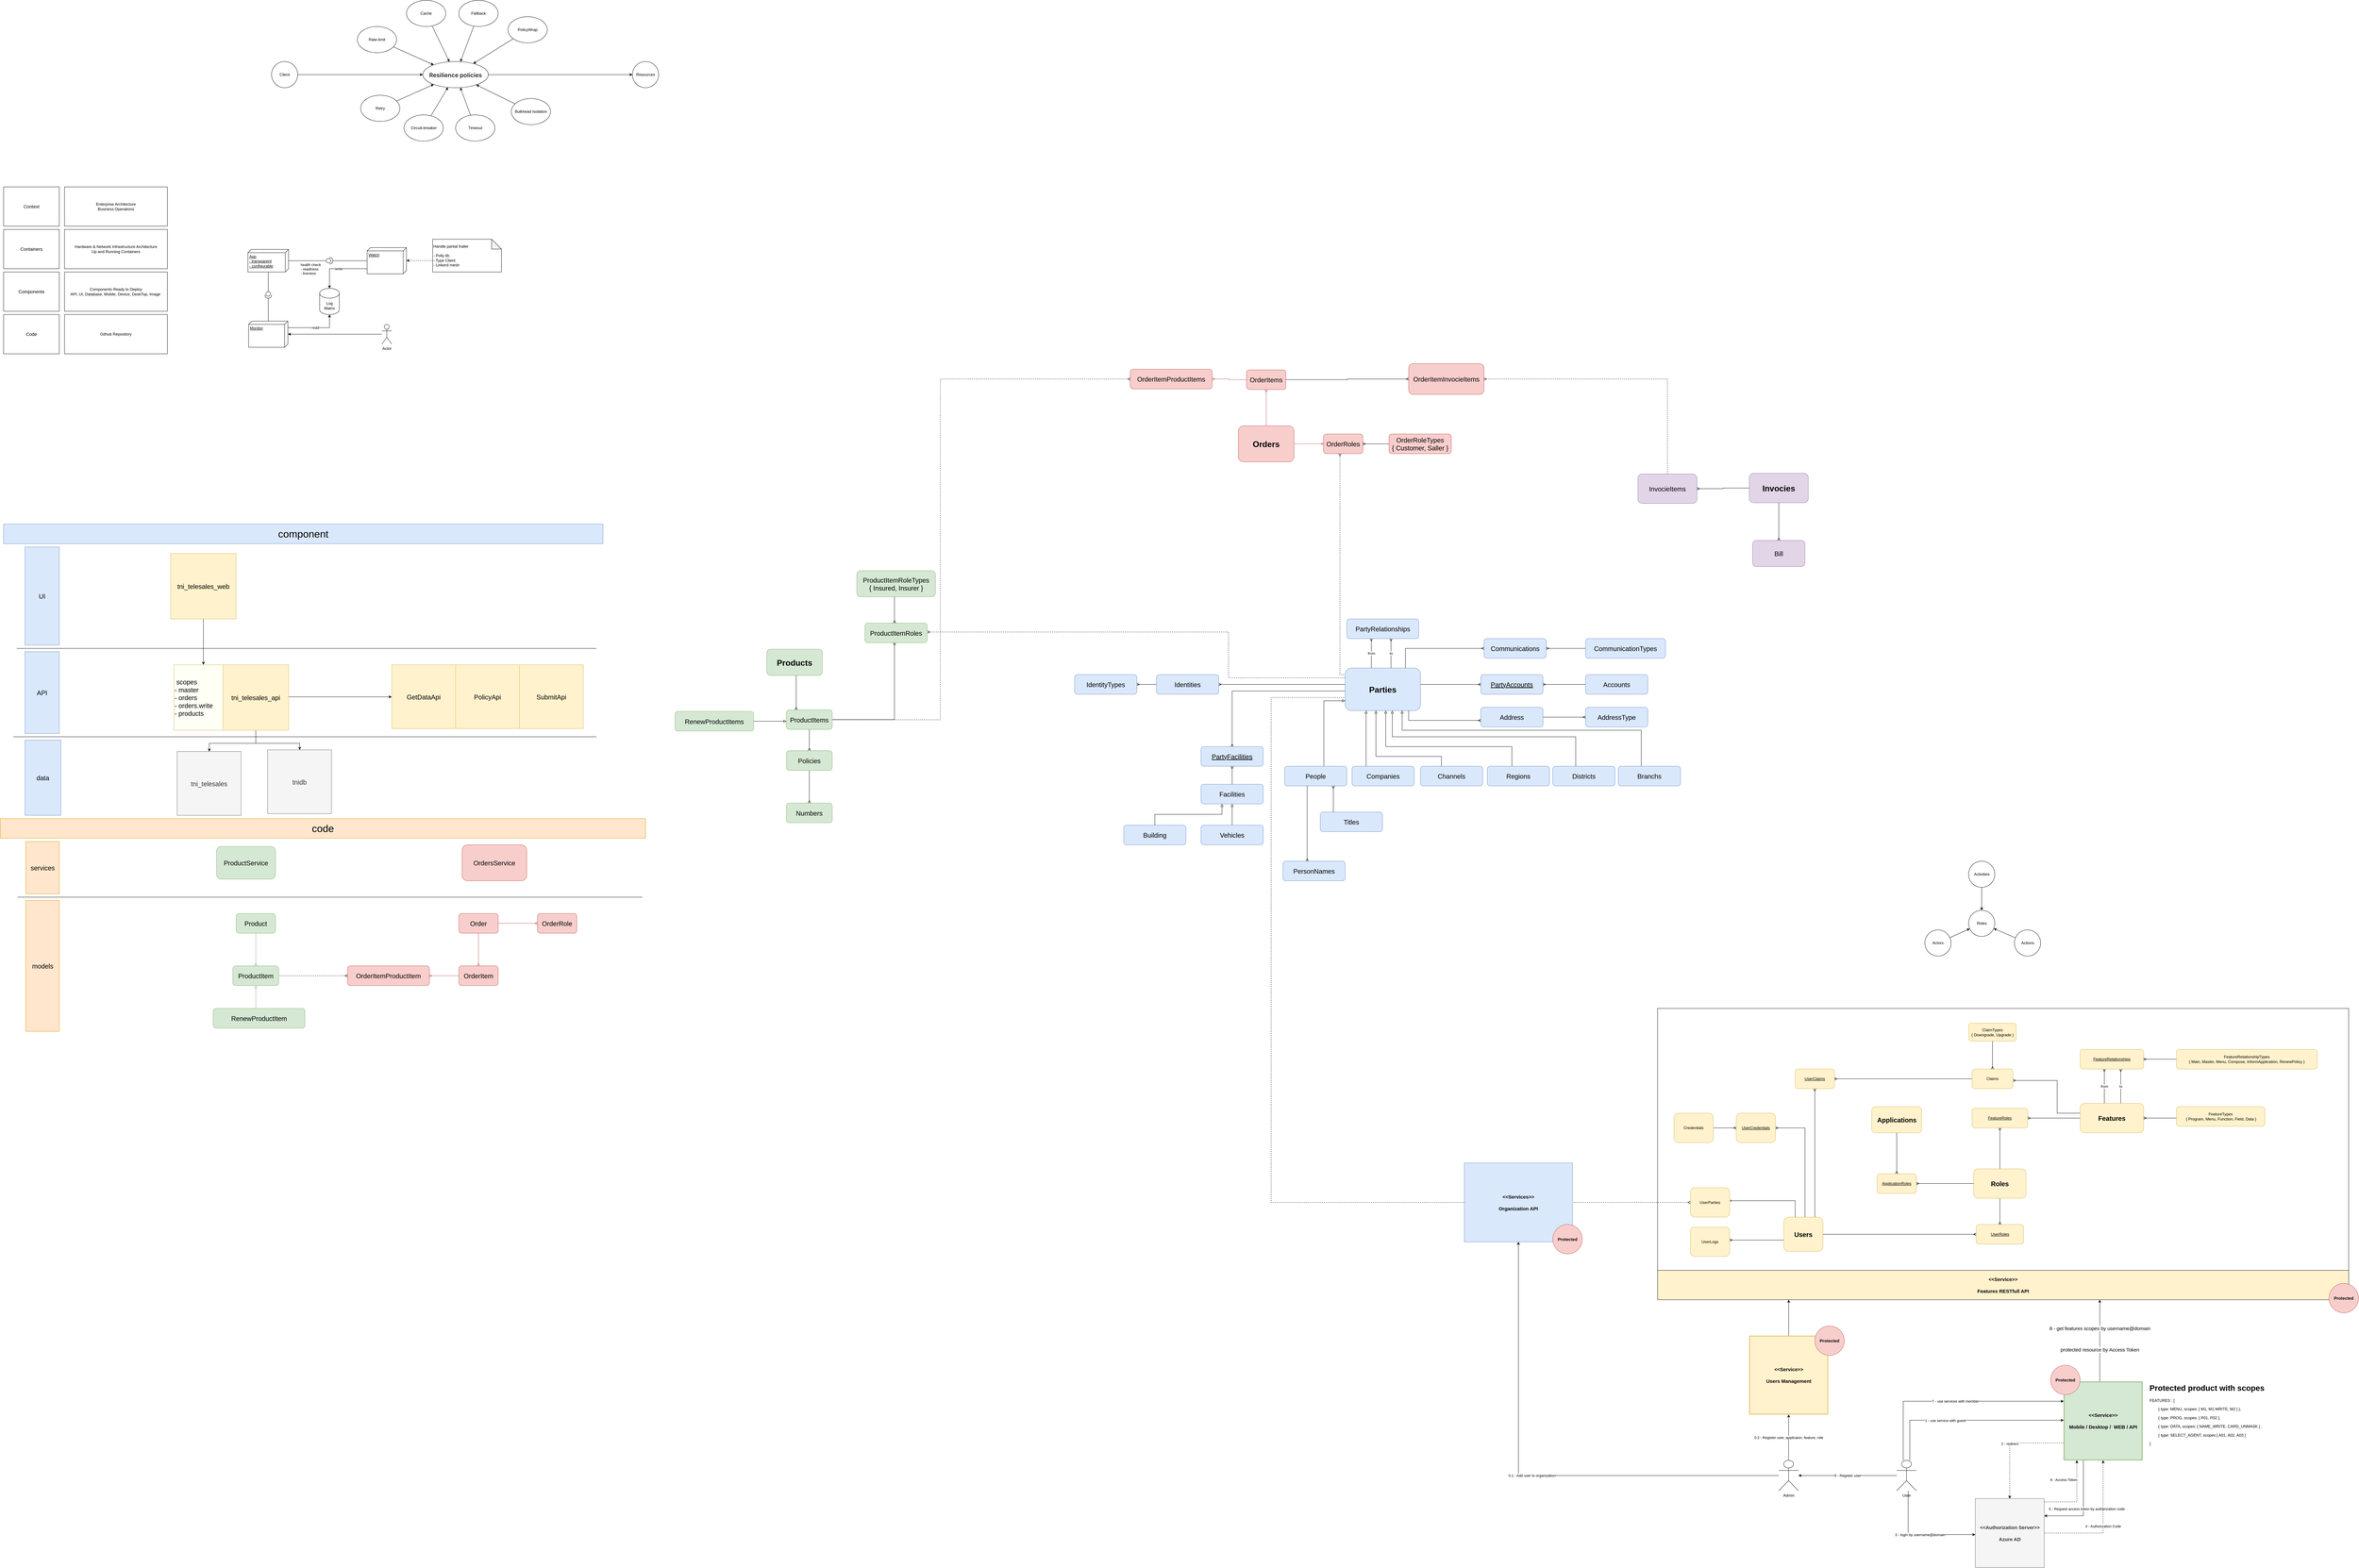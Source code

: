 <mxfile version="21.7.1" type="github">
  <diagram name="หน้า-1" id="UlF-eiUXVz7RwnlS1wyQ">
    <mxGraphModel dx="3474" dy="3918" grid="1" gridSize="10" guides="1" tooltips="1" connect="1" arrows="1" fold="1" page="1" pageScale="1" pageWidth="827" pageHeight="1169" math="0" shadow="0">
      <root>
        <mxCell id="0" />
        <mxCell id="1" parent="0" />
        <mxCell id="E_q2j0-W4uADCQufRSa3-2" value="Product" style="rounded=1;whiteSpace=wrap;html=1;fillColor=#d5e8d4;strokeColor=#82b366;fontSize=20;" parent="1" vertex="1">
          <mxGeometry x="220" y="770" width="120" height="60" as="geometry" />
        </mxCell>
        <mxCell id="E_q2j0-W4uADCQufRSa3-5" style="edgeStyle=orthogonalEdgeStyle;rounded=0;orthogonalLoop=1;jettySize=auto;html=1;endArrow=none;endFill=0;startArrow=ERmany;startFill=0;fillColor=#d5e8d4;strokeColor=#82b366;" parent="1" source="E_q2j0-W4uADCQufRSa3-3" target="E_q2j0-W4uADCQufRSa3-2" edge="1">
          <mxGeometry relative="1" as="geometry" />
        </mxCell>
        <mxCell id="E_q2j0-W4uADCQufRSa3-3" value="ProductItem" style="rounded=1;whiteSpace=wrap;html=1;fillColor=#d5e8d4;strokeColor=#82b366;fontSize=20;" parent="1" vertex="1">
          <mxGeometry x="210" y="930" width="140" height="60" as="geometry" />
        </mxCell>
        <mxCell id="E_q2j0-W4uADCQufRSa3-4" value="RenewProductItem" style="rounded=1;whiteSpace=wrap;html=1;fillColor=#d5e8d4;strokeColor=#82b366;fontSize=20;" parent="1" vertex="1">
          <mxGeometry x="150" y="1060" width="280" height="60" as="geometry" />
        </mxCell>
        <mxCell id="E_q2j0-W4uADCQufRSa3-6" style="edgeStyle=orthogonalEdgeStyle;rounded=0;orthogonalLoop=1;jettySize=auto;html=1;endArrow=block;endFill=0;startArrow=none;startFill=0;fillColor=#d5e8d4;strokeColor=#82b366;" parent="1" source="E_q2j0-W4uADCQufRSa3-4" target="E_q2j0-W4uADCQufRSa3-3" edge="1">
          <mxGeometry relative="1" as="geometry">
            <mxPoint x="290" y="940" as="sourcePoint" />
            <mxPoint x="380" y="860" as="targetPoint" />
            <Array as="points">
              <mxPoint x="280" y="1020" />
              <mxPoint x="280" y="1020" />
            </Array>
          </mxGeometry>
        </mxCell>
        <mxCell id="E_q2j0-W4uADCQufRSa3-7" value="Order" style="rounded=1;whiteSpace=wrap;html=1;fillColor=#f8cecc;strokeColor=#b85450;fontSize=20;" parent="1" vertex="1">
          <mxGeometry x="900" y="770" width="120" height="60" as="geometry" />
        </mxCell>
        <mxCell id="E_q2j0-W4uADCQufRSa3-8" value="OrderItem" style="rounded=1;whiteSpace=wrap;html=1;fillColor=#f8cecc;strokeColor=#b85450;fontSize=20;" parent="1" vertex="1">
          <mxGeometry x="900" y="930" width="120" height="60" as="geometry" />
        </mxCell>
        <mxCell id="E_q2j0-W4uADCQufRSa3-10" style="edgeStyle=orthogonalEdgeStyle;rounded=0;orthogonalLoop=1;jettySize=auto;html=1;endArrow=none;endFill=0;startArrow=ERmany;startFill=0;dashed=1;" parent="1" source="E_q2j0-W4uADCQufRSa3-16" target="E_q2j0-W4uADCQufRSa3-3" edge="1">
          <mxGeometry relative="1" as="geometry">
            <mxPoint x="370" y="1070" as="sourcePoint" />
            <mxPoint x="370" y="1000" as="targetPoint" />
          </mxGeometry>
        </mxCell>
        <mxCell id="E_q2j0-W4uADCQufRSa3-11" style="edgeStyle=orthogonalEdgeStyle;rounded=0;orthogonalLoop=1;jettySize=auto;html=1;endArrow=none;endFill=0;startArrow=ERmany;startFill=0;fillColor=#f8cecc;strokeColor=#b85450;" parent="1" source="E_q2j0-W4uADCQufRSa3-8" target="E_q2j0-W4uADCQufRSa3-7" edge="1">
          <mxGeometry relative="1" as="geometry">
            <mxPoint x="550" y="790" as="sourcePoint" />
            <mxPoint x="550" y="710" as="targetPoint" />
          </mxGeometry>
        </mxCell>
        <mxCell id="E_q2j0-W4uADCQufRSa3-16" value="OrderItemProductItem" style="rounded=1;whiteSpace=wrap;html=1;fillColor=#f8cecc;strokeColor=#b85450;fontSize=20;" parent="1" vertex="1">
          <mxGeometry x="560" y="930" width="250" height="60" as="geometry" />
        </mxCell>
        <mxCell id="E_q2j0-W4uADCQufRSa3-17" style="edgeStyle=orthogonalEdgeStyle;rounded=0;orthogonalLoop=1;jettySize=auto;html=1;endArrow=none;endFill=0;startArrow=ERmany;startFill=0;fillColor=#f8cecc;strokeColor=#b85450;" parent="1" source="E_q2j0-W4uADCQufRSa3-16" target="E_q2j0-W4uADCQufRSa3-8" edge="1">
          <mxGeometry relative="1" as="geometry">
            <mxPoint x="970" y="940" as="sourcePoint" />
            <mxPoint x="970" y="860" as="targetPoint" />
          </mxGeometry>
        </mxCell>
        <mxCell id="HsJcJ7ZprTByXrsruYGj-1" value="OrderRole" style="rounded=1;whiteSpace=wrap;html=1;fillColor=#f8cecc;strokeColor=#b85450;fontSize=20;" parent="1" vertex="1">
          <mxGeometry x="1140" y="770" width="120" height="60" as="geometry" />
        </mxCell>
        <mxCell id="HsJcJ7ZprTByXrsruYGj-2" style="edgeStyle=orthogonalEdgeStyle;rounded=0;orthogonalLoop=1;jettySize=auto;html=1;endArrow=none;endFill=0;startArrow=ERmany;startFill=0;fillColor=#f8cecc;strokeColor=#b85450;" parent="1" source="HsJcJ7ZprTByXrsruYGj-1" target="E_q2j0-W4uADCQufRSa3-7" edge="1">
          <mxGeometry relative="1" as="geometry">
            <mxPoint x="970" y="940" as="sourcePoint" />
            <mxPoint x="970" y="840" as="targetPoint" />
          </mxGeometry>
        </mxCell>
        <mxCell id="ewMh2MggA7eMJWgJc9Aw-1" value="code" style="rounded=0;whiteSpace=wrap;html=1;fillColor=#ffe6cc;strokeColor=#d79b00;fontSize=31;" parent="1" vertex="1">
          <mxGeometry x="-500" y="480" width="1970" height="60" as="geometry" />
        </mxCell>
        <mxCell id="ewMh2MggA7eMJWgJc9Aw-2" value="component" style="rounded=0;whiteSpace=wrap;html=1;fillColor=#dae8fc;strokeColor=#6c8ebf;fontSize=31;" parent="1" vertex="1">
          <mxGeometry x="-490" y="-420" width="1830" height="60" as="geometry" />
        </mxCell>
        <mxCell id="ewMh2MggA7eMJWgJc9Aw-3" value="ProductService" style="rounded=1;whiteSpace=wrap;html=1;fillColor=#d5e8d4;strokeColor=#82b366;fontSize=20;" parent="1" vertex="1">
          <mxGeometry x="160" y="565" width="180" height="100" as="geometry" />
        </mxCell>
        <mxCell id="ewMh2MggA7eMJWgJc9Aw-4" value="OrdersService" style="rounded=1;whiteSpace=wrap;html=1;fillColor=#f8cecc;strokeColor=#b85450;fontSize=20;" parent="1" vertex="1">
          <mxGeometry x="910" y="560" width="197" height="110" as="geometry" />
        </mxCell>
        <mxCell id="ewMh2MggA7eMJWgJc9Aw-5" value="" style="endArrow=none;html=1;rounded=0;" parent="1" edge="1">
          <mxGeometry width="50" height="50" relative="1" as="geometry">
            <mxPoint x="-447" y="720" as="sourcePoint" />
            <mxPoint x="1460" y="720" as="targetPoint" />
          </mxGeometry>
        </mxCell>
        <mxCell id="hBxCbHja6DZnaEhl_VUs-1" style="edgeStyle=orthogonalEdgeStyle;rounded=0;orthogonalLoop=1;jettySize=auto;html=1;" parent="1" source="ewMh2MggA7eMJWgJc9Aw-9" target="hBxCbHja6DZnaEhl_VUs-6" edge="1">
          <mxGeometry relative="1" as="geometry">
            <mxPoint x="510" y="40" as="targetPoint" />
            <Array as="points">
              <mxPoint x="470" y="108" />
              <mxPoint x="470" y="108" />
            </Array>
          </mxGeometry>
        </mxCell>
        <mxCell id="hBxCbHja6DZnaEhl_VUs-3" style="edgeStyle=orthogonalEdgeStyle;rounded=0;orthogonalLoop=1;jettySize=auto;html=1;" parent="1" source="ewMh2MggA7eMJWgJc9Aw-9" target="ktD8zB12mwUcijL4UYMw-1" edge="1">
          <mxGeometry relative="1" as="geometry">
            <Array as="points">
              <mxPoint x="280" y="250" />
              <mxPoint x="138" y="250" />
            </Array>
          </mxGeometry>
        </mxCell>
        <mxCell id="hBxCbHja6DZnaEhl_VUs-4" style="edgeStyle=orthogonalEdgeStyle;rounded=0;orthogonalLoop=1;jettySize=auto;html=1;" parent="1" source="ewMh2MggA7eMJWgJc9Aw-9" target="ktD8zB12mwUcijL4UYMw-2" edge="1">
          <mxGeometry relative="1" as="geometry">
            <Array as="points">
              <mxPoint x="280" y="250" />
              <mxPoint x="414" y="250" />
            </Array>
          </mxGeometry>
        </mxCell>
        <mxCell id="ewMh2MggA7eMJWgJc9Aw-9" value="tni_telesales_api" style="whiteSpace=wrap;html=1;aspect=fixed;fillColor=#fff2cc;strokeColor=#d6b656;fontSize=20;" parent="1" vertex="1">
          <mxGeometry x="180" y="10" width="200" height="200" as="geometry" />
        </mxCell>
        <mxCell id="ewMh2MggA7eMJWgJc9Aw-11" value="services" style="rounded=0;whiteSpace=wrap;html=1;fillColor=#ffe6cc;strokeColor=#d79b00;fontSize=20;" parent="1" vertex="1">
          <mxGeometry x="-422.5" y="550" width="102.5" height="160" as="geometry" />
        </mxCell>
        <mxCell id="ewMh2MggA7eMJWgJc9Aw-12" value="models" style="rounded=0;whiteSpace=wrap;html=1;fillColor=#ffe6cc;strokeColor=#d79b00;fontSize=20;" parent="1" vertex="1">
          <mxGeometry x="-422.5" y="730" width="102.5" height="400" as="geometry" />
        </mxCell>
        <mxCell id="ewMh2MggA7eMJWgJc9Aw-14" value="&lt;div style=&quot;border-color: var(--border-color); font-size: 20px;&quot;&gt;&amp;nbsp;scopes&lt;/div&gt;&lt;div style=&quot;border-color: var(--border-color); font-size: 20px;&quot;&gt;- master&lt;/div&gt;&lt;div style=&quot;border-color: var(--border-color); font-size: 20px;&quot;&gt;- orders&lt;/div&gt;&lt;div style=&quot;border-color: var(--border-color); font-size: 20px;&quot;&gt;- orders.write&lt;/div&gt;&lt;div style=&quot;border-color: var(--border-color); font-size: 20px;&quot;&gt;- products&lt;/div&gt;" style="rounded=0;whiteSpace=wrap;html=1;fillColor=#FEFFF5;fontSize=20;strokeColor=#d6b656;align=left;" parent="1" vertex="1">
          <mxGeometry x="30" y="10" width="150" height="200" as="geometry" />
        </mxCell>
        <mxCell id="ktD8zB12mwUcijL4UYMw-1" value="tni_telesales" style="whiteSpace=wrap;html=1;aspect=fixed;fillColor=#f5f5f5;strokeColor=#666666;fontColor=#333333;fontSize=20;" parent="1" vertex="1">
          <mxGeometry x="40" y="275" width="195" height="195" as="geometry" />
        </mxCell>
        <mxCell id="ktD8zB12mwUcijL4UYMw-2" value="tnidb" style="whiteSpace=wrap;html=1;aspect=fixed;fillColor=#f5f5f5;strokeColor=#666666;fontColor=#333333;fontSize=20;" parent="1" vertex="1">
          <mxGeometry x="316" y="270" width="195" height="195" as="geometry" />
        </mxCell>
        <mxCell id="ktD8zB12mwUcijL4UYMw-3" value="PolicyApi" style="whiteSpace=wrap;html=1;aspect=fixed;fillColor=#fff2cc;strokeColor=#d6b656;fontSize=20;" parent="1" vertex="1">
          <mxGeometry x="890" y="10" width="195" height="195" as="geometry" />
        </mxCell>
        <mxCell id="ktD8zB12mwUcijL4UYMw-4" value="" style="endArrow=none;html=1;rounded=0;" parent="1" edge="1">
          <mxGeometry width="50" height="50" relative="1" as="geometry">
            <mxPoint x="-460" y="230" as="sourcePoint" />
            <mxPoint x="1320" y="230" as="targetPoint" />
          </mxGeometry>
        </mxCell>
        <mxCell id="ktD8zB12mwUcijL4UYMw-5" value="data" style="rounded=0;whiteSpace=wrap;html=1;fillColor=#dae8fc;strokeColor=#6c8ebf;fontSize=20;" parent="1" vertex="1">
          <mxGeometry x="-425" y="240" width="110" height="230" as="geometry" />
        </mxCell>
        <mxCell id="ktD8zB12mwUcijL4UYMw-6" value="API" style="rounded=0;whiteSpace=wrap;html=1;fillColor=#dae8fc;strokeColor=#6c8ebf;fontSize=20;" parent="1" vertex="1">
          <mxGeometry x="-425" y="-30" width="105" height="250" as="geometry" />
        </mxCell>
        <mxCell id="ktD8zB12mwUcijL4UYMw-7" value="" style="endArrow=none;html=1;rounded=0;" parent="1" edge="1">
          <mxGeometry width="50" height="50" relative="1" as="geometry">
            <mxPoint x="-450" y="-40" as="sourcePoint" />
            <mxPoint x="1320" y="-40" as="targetPoint" />
          </mxGeometry>
        </mxCell>
        <mxCell id="hBxCbHja6DZnaEhl_VUs-2" style="edgeStyle=orthogonalEdgeStyle;rounded=0;orthogonalLoop=1;jettySize=auto;html=1;" parent="1" source="ktD8zB12mwUcijL4UYMw-8" target="ewMh2MggA7eMJWgJc9Aw-14" edge="1">
          <mxGeometry relative="1" as="geometry">
            <Array as="points">
              <mxPoint x="105" y="-220" />
            </Array>
          </mxGeometry>
        </mxCell>
        <mxCell id="ktD8zB12mwUcijL4UYMw-8" value="tni_telesales_web" style="whiteSpace=wrap;html=1;aspect=fixed;fillColor=#fff2cc;strokeColor=#d6b656;fontSize=20;" parent="1" vertex="1">
          <mxGeometry x="20" y="-330" width="200" height="200" as="geometry" />
        </mxCell>
        <mxCell id="ktD8zB12mwUcijL4UYMw-9" value="UI" style="rounded=0;whiteSpace=wrap;html=1;fillColor=#dae8fc;strokeColor=#6c8ebf;fontSize=20;" parent="1" vertex="1">
          <mxGeometry x="-425" y="-350" width="105" height="300" as="geometry" />
        </mxCell>
        <mxCell id="hBxCbHja6DZnaEhl_VUs-6" value="GetDataApi" style="whiteSpace=wrap;html=1;aspect=fixed;fillColor=#fff2cc;strokeColor=#d6b656;fontSize=20;" parent="1" vertex="1">
          <mxGeometry x="695" y="10" width="195" height="195" as="geometry" />
        </mxCell>
        <mxCell id="hBxCbHja6DZnaEhl_VUs-7" value="SubmitApi" style="whiteSpace=wrap;html=1;aspect=fixed;fillColor=#fff2cc;strokeColor=#d6b656;fontSize=20;" parent="1" vertex="1">
          <mxGeometry x="1085" y="10" width="195" height="195" as="geometry" />
        </mxCell>
        <mxCell id="48ZIiQU0bEIf2DOtREDY-3" value="Context" style="rounded=0;whiteSpace=wrap;html=1;fontSize=14;" parent="1" vertex="1">
          <mxGeometry x="-490" y="-1450" width="170" height="120" as="geometry" />
        </mxCell>
        <mxCell id="48ZIiQU0bEIf2DOtREDY-4" value="Containers" style="rounded=0;whiteSpace=wrap;html=1;fontSize=14;" parent="1" vertex="1">
          <mxGeometry x="-490" y="-1320" width="170" height="120" as="geometry" />
        </mxCell>
        <mxCell id="48ZIiQU0bEIf2DOtREDY-5" value="Components" style="rounded=0;whiteSpace=wrap;html=1;fontSize=14;" parent="1" vertex="1">
          <mxGeometry x="-490" y="-1190" width="170" height="120" as="geometry" />
        </mxCell>
        <mxCell id="48ZIiQU0bEIf2DOtREDY-6" value="Code" style="rounded=0;whiteSpace=wrap;html=1;fontSize=14;" parent="1" vertex="1">
          <mxGeometry x="-490" y="-1060" width="170" height="120" as="geometry" />
        </mxCell>
        <mxCell id="48ZIiQU0bEIf2DOtREDY-7" value="Enterprise Architecture&lt;br&gt;Business Operations" style="rounded=0;whiteSpace=wrap;html=1;" parent="1" vertex="1">
          <mxGeometry x="-304" y="-1450" width="314" height="120" as="geometry" />
        </mxCell>
        <mxCell id="48ZIiQU0bEIf2DOtREDY-8" value="Hardware &amp;amp; Network Infrastructure Architecture&lt;br&gt;Up and Running Containers" style="rounded=0;whiteSpace=wrap;html=1;" parent="1" vertex="1">
          <mxGeometry x="-304" y="-1320" width="314" height="120" as="geometry" />
        </mxCell>
        <mxCell id="48ZIiQU0bEIf2DOtREDY-9" value="Components Ready to Deploy&lt;br&gt;API, UI, Database, Mobile, Device, DeskTop, Image&amp;nbsp;" style="rounded=0;whiteSpace=wrap;html=1;" parent="1" vertex="1">
          <mxGeometry x="-304" y="-1190" width="314" height="120" as="geometry" />
        </mxCell>
        <mxCell id="48ZIiQU0bEIf2DOtREDY-10" value="Github Repository" style="rounded=0;whiteSpace=wrap;html=1;" parent="1" vertex="1">
          <mxGeometry x="-304" y="-1060" width="314" height="120" as="geometry" />
        </mxCell>
        <mxCell id="xb22m2wRmIAnjBOvWS0P-1" value="App&lt;br&gt;- transparent&lt;br style=&quot;border-color: var(--border-color);&quot;&gt;- configurable" style="verticalAlign=top;align=left;spacingTop=8;spacingLeft=2;spacingRight=12;shape=cube;size=10;direction=south;fontStyle=4;html=1;whiteSpace=wrap;" parent="1" vertex="1">
          <mxGeometry x="256" y="-1259" width="124" height="69" as="geometry" />
        </mxCell>
        <mxCell id="xb22m2wRmIAnjBOvWS0P-20" style="edgeStyle=orthogonalEdgeStyle;rounded=0;orthogonalLoop=1;jettySize=auto;html=1;endArrow=none;endFill=0;" parent="1" source="xb22m2wRmIAnjBOvWS0P-13" target="xb22m2wRmIAnjBOvWS0P-15" edge="1">
          <mxGeometry relative="1" as="geometry" />
        </mxCell>
        <mxCell id="xb22m2wRmIAnjBOvWS0P-13" value="" style="shape=providedRequiredInterface;html=1;verticalLabelPosition=bottom;sketch=0;" parent="1" vertex="1">
          <mxGeometry x="495" y="-1234.5" width="20" height="20" as="geometry" />
        </mxCell>
        <mxCell id="xb22m2wRmIAnjBOvWS0P-14" value="health check&lt;br&gt;- readiness&lt;br&gt;- liveness" style="edgeStyle=orthogonalEdgeStyle;rounded=0;orthogonalLoop=1;jettySize=auto;html=1;align=left;endArrow=none;endFill=0;" parent="1" source="xb22m2wRmIAnjBOvWS0P-1" target="xb22m2wRmIAnjBOvWS0P-13" edge="1">
          <mxGeometry x="-0.412" y="-25" relative="1" as="geometry">
            <mxPoint x="1" as="offset" />
          </mxGeometry>
        </mxCell>
        <mxCell id="xb22m2wRmIAnjBOvWS0P-32" value="write" style="edgeStyle=orthogonalEdgeStyle;rounded=0;orthogonalLoop=1;jettySize=auto;html=1;" parent="1" source="xb22m2wRmIAnjBOvWS0P-15" target="xb22m2wRmIAnjBOvWS0P-31" edge="1">
          <mxGeometry relative="1" as="geometry">
            <Array as="points">
              <mxPoint x="505" y="-1200" />
            </Array>
          </mxGeometry>
        </mxCell>
        <mxCell id="xb22m2wRmIAnjBOvWS0P-15" value="Watch&lt;br&gt;" style="verticalAlign=top;align=left;spacingTop=8;spacingLeft=2;spacingRight=12;shape=cube;size=10;direction=south;fontStyle=4;html=1;whiteSpace=wrap;" parent="1" vertex="1">
          <mxGeometry x="620" y="-1264.5" width="120" height="80" as="geometry" />
        </mxCell>
        <mxCell id="xb22m2wRmIAnjBOvWS0P-18" value="" style="ellipse;whiteSpace=wrap;html=1;align=center;aspect=fixed;fillColor=none;strokeColor=none;resizable=0;perimeter=centerPerimeter;rotatable=0;allowArrows=0;points=[];outlineConnect=1;" parent="1" vertex="1">
          <mxGeometry x="525" y="-1250" width="10" height="10" as="geometry" />
        </mxCell>
        <mxCell id="xb22m2wRmIAnjBOvWS0P-30" style="edgeStyle=orthogonalEdgeStyle;rounded=0;orthogonalLoop=1;jettySize=auto;html=1;" parent="1" source="xb22m2wRmIAnjBOvWS0P-21" target="xb22m2wRmIAnjBOvWS0P-26" edge="1">
          <mxGeometry relative="1" as="geometry" />
        </mxCell>
        <mxCell id="xb22m2wRmIAnjBOvWS0P-21" value="Actor" style="shape=umlActor;verticalLabelPosition=bottom;verticalAlign=top;html=1;" parent="1" vertex="1">
          <mxGeometry x="665" y="-1030" width="30" height="60" as="geometry" />
        </mxCell>
        <mxCell id="xb22m2wRmIAnjBOvWS0P-25" style="edgeStyle=orthogonalEdgeStyle;rounded=0;orthogonalLoop=1;jettySize=auto;html=1;dashed=1;" parent="1" source="xb22m2wRmIAnjBOvWS0P-24" target="xb22m2wRmIAnjBOvWS0P-15" edge="1">
          <mxGeometry relative="1" as="geometry">
            <Array as="points">
              <mxPoint x="810" y="-1225" />
              <mxPoint x="810" y="-1225" />
            </Array>
          </mxGeometry>
        </mxCell>
        <mxCell id="xb22m2wRmIAnjBOvWS0P-24" value="Handle partial frailer&lt;br&gt;&lt;br&gt;- Polly lib&lt;br&gt;- Type Client&lt;br&gt;- Linkerd mesh" style="shape=note;whiteSpace=wrap;html=1;backgroundOutline=1;darkOpacity=0.05;align=left;" parent="1" vertex="1">
          <mxGeometry x="820" y="-1290" width="210" height="100" as="geometry" />
        </mxCell>
        <mxCell id="xb22m2wRmIAnjBOvWS0P-33" value="read" style="edgeStyle=orthogonalEdgeStyle;rounded=0;orthogonalLoop=1;jettySize=auto;html=1;" parent="1" source="xb22m2wRmIAnjBOvWS0P-26" target="xb22m2wRmIAnjBOvWS0P-31" edge="1">
          <mxGeometry relative="1" as="geometry">
            <mxPoint x="369.999" y="-990.06" as="sourcePoint" />
            <mxPoint x="494.94" y="-1030.001" as="targetPoint" />
            <Array as="points">
              <mxPoint x="505" y="-1020" />
            </Array>
          </mxGeometry>
        </mxCell>
        <mxCell id="xb22m2wRmIAnjBOvWS0P-26" value="Monitor" style="verticalAlign=top;align=left;spacingTop=8;spacingLeft=2;spacingRight=12;shape=cube;size=10;direction=south;fontStyle=4;html=1;whiteSpace=wrap;" parent="1" vertex="1">
          <mxGeometry x="258" y="-1040" width="120" height="80" as="geometry" />
        </mxCell>
        <mxCell id="xb22m2wRmIAnjBOvWS0P-29" value="" style="ellipse;whiteSpace=wrap;html=1;align=center;aspect=fixed;fillColor=none;strokeColor=none;resizable=0;perimeter=centerPerimeter;rotatable=0;allowArrows=0;points=[];outlineConnect=1;" parent="1" vertex="1">
          <mxGeometry x="313" y="-1110" width="10" height="10" as="geometry" />
        </mxCell>
        <mxCell id="xb22m2wRmIAnjBOvWS0P-31" value="Log&lt;br&gt;Matrix" style="shape=cylinder3;whiteSpace=wrap;html=1;boundedLbl=1;backgroundOutline=1;size=15;" parent="1" vertex="1">
          <mxGeometry x="475" y="-1140" width="60" height="80" as="geometry" />
        </mxCell>
        <mxCell id="xb22m2wRmIAnjBOvWS0P-36" style="edgeStyle=orthogonalEdgeStyle;rounded=0;orthogonalLoop=1;jettySize=auto;html=1;endArrow=none;endFill=0;" parent="1" source="xb22m2wRmIAnjBOvWS0P-34" target="xb22m2wRmIAnjBOvWS0P-26" edge="1">
          <mxGeometry relative="1" as="geometry" />
        </mxCell>
        <mxCell id="xb22m2wRmIAnjBOvWS0P-34" value="" style="shape=providedRequiredInterface;html=1;verticalLabelPosition=bottom;sketch=0;direction=south;" parent="1" vertex="1">
          <mxGeometry x="308" y="-1130" width="20" height="20" as="geometry" />
        </mxCell>
        <mxCell id="xb22m2wRmIAnjBOvWS0P-35" value="" style="edgeStyle=orthogonalEdgeStyle;rounded=0;orthogonalLoop=1;jettySize=auto;html=1;endArrow=none;endFill=0;" parent="1" source="xb22m2wRmIAnjBOvWS0P-1" target="xb22m2wRmIAnjBOvWS0P-34" edge="1">
          <mxGeometry relative="1" as="geometry" />
        </mxCell>
        <mxCell id="6ZtcqOFGwCrWvdRcCYaD-5" style="edgeStyle=orthogonalEdgeStyle;rounded=0;orthogonalLoop=1;jettySize=auto;html=1;" parent="1" source="6ZtcqOFGwCrWvdRcCYaD-1" target="6ZtcqOFGwCrWvdRcCYaD-4" edge="1">
          <mxGeometry relative="1" as="geometry" />
        </mxCell>
        <mxCell id="6ZtcqOFGwCrWvdRcCYaD-1" value="&lt;h2 style=&quot;box-sizing: border-box; margin-top: 24px; margin-bottom: 16px; font-weight: var(--base-text-weight-semibold, 600); line-height: 1.25; padding-bottom: 0.3em; border-bottom: 1px solid var(--borderColor-muted, var(--color-border-muted)); color: rgb(31, 35, 40); font-family: -apple-system, BlinkMacSystemFont, &amp;quot;Segoe UI&amp;quot;, &amp;quot;Noto Sans&amp;quot;, Helvetica, Arial, sans-serif, &amp;quot;Apple Color Emoji&amp;quot;, &amp;quot;Segoe UI Emoji&amp;quot;; text-align: start; background-color: rgb(255, 255, 255);&quot; dir=&quot;auto&quot; tabindex=&quot;-1&quot;&gt;Resilience policies&lt;/h2&gt;" style="ellipse;whiteSpace=wrap;html=1;" parent="1" vertex="1">
          <mxGeometry x="790" y="-1833" width="200" height="80" as="geometry" />
        </mxCell>
        <mxCell id="6ZtcqOFGwCrWvdRcCYaD-3" style="edgeStyle=orthogonalEdgeStyle;rounded=0;orthogonalLoop=1;jettySize=auto;html=1;" parent="1" source="6ZtcqOFGwCrWvdRcCYaD-2" target="6ZtcqOFGwCrWvdRcCYaD-1" edge="1">
          <mxGeometry relative="1" as="geometry" />
        </mxCell>
        <mxCell id="6ZtcqOFGwCrWvdRcCYaD-2" value="Client" style="ellipse;whiteSpace=wrap;html=1;aspect=fixed;" parent="1" vertex="1">
          <mxGeometry x="328" y="-1833" width="80" height="80" as="geometry" />
        </mxCell>
        <mxCell id="6ZtcqOFGwCrWvdRcCYaD-4" value="Resources" style="ellipse;whiteSpace=wrap;html=1;aspect=fixed;" parent="1" vertex="1">
          <mxGeometry x="1430" y="-1833" width="80" height="80" as="geometry" />
        </mxCell>
        <mxCell id="6ZtcqOFGwCrWvdRcCYaD-14" style="rounded=0;orthogonalLoop=1;jettySize=auto;html=1;" parent="1" source="6ZtcqOFGwCrWvdRcCYaD-6" target="6ZtcqOFGwCrWvdRcCYaD-1" edge="1">
          <mxGeometry relative="1" as="geometry" />
        </mxCell>
        <mxCell id="6ZtcqOFGwCrWvdRcCYaD-6" value="Retry" style="ellipse;whiteSpace=wrap;html=1;" parent="1" vertex="1">
          <mxGeometry x="600" y="-1730" width="120" height="80" as="geometry" />
        </mxCell>
        <mxCell id="6ZtcqOFGwCrWvdRcCYaD-15" style="rounded=0;orthogonalLoop=1;jettySize=auto;html=1;" parent="1" source="6ZtcqOFGwCrWvdRcCYaD-8" target="6ZtcqOFGwCrWvdRcCYaD-1" edge="1">
          <mxGeometry relative="1" as="geometry" />
        </mxCell>
        <mxCell id="6ZtcqOFGwCrWvdRcCYaD-8" value="Circuit-breaker" style="ellipse;whiteSpace=wrap;html=1;" parent="1" vertex="1">
          <mxGeometry x="732.5" y="-1670" width="120" height="80" as="geometry" />
        </mxCell>
        <mxCell id="6ZtcqOFGwCrWvdRcCYaD-16" style="rounded=0;orthogonalLoop=1;jettySize=auto;html=1;" parent="1" source="6ZtcqOFGwCrWvdRcCYaD-10" target="6ZtcqOFGwCrWvdRcCYaD-1" edge="1">
          <mxGeometry relative="1" as="geometry" />
        </mxCell>
        <mxCell id="6ZtcqOFGwCrWvdRcCYaD-10" value="Timeout" style="ellipse;whiteSpace=wrap;html=1;" parent="1" vertex="1">
          <mxGeometry x="890" y="-1670" width="120" height="80" as="geometry" />
        </mxCell>
        <mxCell id="6ZtcqOFGwCrWvdRcCYaD-17" style="rounded=0;orthogonalLoop=1;jettySize=auto;html=1;" parent="1" source="6ZtcqOFGwCrWvdRcCYaD-12" target="6ZtcqOFGwCrWvdRcCYaD-1" edge="1">
          <mxGeometry relative="1" as="geometry" />
        </mxCell>
        <mxCell id="6ZtcqOFGwCrWvdRcCYaD-12" value="Bulkhead Isolation" style="ellipse;whiteSpace=wrap;html=1;" parent="1" vertex="1">
          <mxGeometry x="1060" y="-1720" width="120" height="80" as="geometry" />
        </mxCell>
        <mxCell id="6ZtcqOFGwCrWvdRcCYaD-21" style="rounded=0;orthogonalLoop=1;jettySize=auto;html=1;" parent="1" source="6ZtcqOFGwCrWvdRcCYaD-18" target="6ZtcqOFGwCrWvdRcCYaD-1" edge="1">
          <mxGeometry relative="1" as="geometry" />
        </mxCell>
        <mxCell id="6ZtcqOFGwCrWvdRcCYaD-18" value="Rate-limit" style="ellipse;whiteSpace=wrap;html=1;" parent="1" vertex="1">
          <mxGeometry x="590" y="-1940" width="120" height="80" as="geometry" />
        </mxCell>
        <mxCell id="6ZtcqOFGwCrWvdRcCYaD-22" style="rounded=0;orthogonalLoop=1;jettySize=auto;html=1;" parent="1" source="6ZtcqOFGwCrWvdRcCYaD-19" target="6ZtcqOFGwCrWvdRcCYaD-1" edge="1">
          <mxGeometry relative="1" as="geometry" />
        </mxCell>
        <mxCell id="6ZtcqOFGwCrWvdRcCYaD-19" value="Cache" style="ellipse;whiteSpace=wrap;html=1;" parent="1" vertex="1">
          <mxGeometry x="740" y="-2020" width="120" height="80" as="geometry" />
        </mxCell>
        <mxCell id="6ZtcqOFGwCrWvdRcCYaD-23" style="rounded=0;orthogonalLoop=1;jettySize=auto;html=1;" parent="1" source="6ZtcqOFGwCrWvdRcCYaD-20" target="6ZtcqOFGwCrWvdRcCYaD-1" edge="1">
          <mxGeometry relative="1" as="geometry" />
        </mxCell>
        <mxCell id="6ZtcqOFGwCrWvdRcCYaD-20" value="Fallback" style="ellipse;whiteSpace=wrap;html=1;" parent="1" vertex="1">
          <mxGeometry x="900" y="-2020" width="120" height="80" as="geometry" />
        </mxCell>
        <mxCell id="6ZtcqOFGwCrWvdRcCYaD-25" style="rounded=0;orthogonalLoop=1;jettySize=auto;html=1;" parent="1" source="6ZtcqOFGwCrWvdRcCYaD-24" target="6ZtcqOFGwCrWvdRcCYaD-1" edge="1">
          <mxGeometry relative="1" as="geometry" />
        </mxCell>
        <mxCell id="6ZtcqOFGwCrWvdRcCYaD-24" value="PolicyWrap" style="ellipse;whiteSpace=wrap;html=1;" parent="1" vertex="1">
          <mxGeometry x="1050" y="-1970" width="120" height="80" as="geometry" />
        </mxCell>
        <mxCell id="a6CrXQ2l9qOM6Z4fCI5_-1" value="Products" style="rounded=1;whiteSpace=wrap;html=1;fillColor=#d5e8d4;strokeColor=#82b366;fontSize=25;fontStyle=1" parent="1" vertex="1">
          <mxGeometry x="1840" y="-37.5" width="170" height="80" as="geometry" />
        </mxCell>
        <mxCell id="a6CrXQ2l9qOM6Z4fCI5_-2" style="edgeStyle=orthogonalEdgeStyle;rounded=0;orthogonalLoop=1;jettySize=auto;html=1;endArrow=none;endFill=0;startArrow=ERmany;startFill=0;fillColor=#d5e8d4;strokeColor=#000000;" parent="1" source="a6CrXQ2l9qOM6Z4fCI5_-3" target="a6CrXQ2l9qOM6Z4fCI5_-1" edge="1">
          <mxGeometry relative="1" as="geometry">
            <Array as="points">
              <mxPoint x="1930" y="122.5" />
              <mxPoint x="1930" y="122.5" />
            </Array>
          </mxGeometry>
        </mxCell>
        <mxCell id="umau1oA5AZ1StltOR-z_-60" style="edgeStyle=orthogonalEdgeStyle;rounded=0;orthogonalLoop=1;jettySize=auto;html=1;endArrow=ERmany;endFill=0;" parent="1" source="a6CrXQ2l9qOM6Z4fCI5_-3" target="umau1oA5AZ1StltOR-z_-58" edge="1">
          <mxGeometry relative="1" as="geometry">
            <Array as="points">
              <mxPoint x="2230" y="177.5" />
            </Array>
          </mxGeometry>
        </mxCell>
        <mxCell id="umau1oA5AZ1StltOR-z_-63" style="edgeStyle=orthogonalEdgeStyle;rounded=0;orthogonalLoop=1;jettySize=auto;html=1;endArrow=ERmany;endFill=0;" parent="1" source="a6CrXQ2l9qOM6Z4fCI5_-3" target="umau1oA5AZ1StltOR-z_-61" edge="1">
          <mxGeometry relative="1" as="geometry">
            <Array as="points" />
          </mxGeometry>
        </mxCell>
        <mxCell id="a6CrXQ2l9qOM6Z4fCI5_-3" value="ProductItems" style="rounded=1;whiteSpace=wrap;html=1;fillColor=#d5e8d4;strokeColor=#82b366;fontSize=20;" parent="1" vertex="1">
          <mxGeometry x="1900" y="147.5" width="140" height="60" as="geometry" />
        </mxCell>
        <mxCell id="a6CrXQ2l9qOM6Z4fCI5_-4" value="RenewProductItems" style="rounded=1;whiteSpace=wrap;html=1;fillColor=#d5e8d4;strokeColor=#82b366;fontSize=20;" parent="1" vertex="1">
          <mxGeometry x="1560" y="152.5" width="240" height="60" as="geometry" />
        </mxCell>
        <mxCell id="a6CrXQ2l9qOM6Z4fCI5_-5" style="edgeStyle=orthogonalEdgeStyle;rounded=0;orthogonalLoop=1;jettySize=auto;html=1;endArrow=block;endFill=0;startArrow=none;startFill=0;fillColor=#d5e8d4;strokeColor=#000000;" parent="1" source="a6CrXQ2l9qOM6Z4fCI5_-4" target="a6CrXQ2l9qOM6Z4fCI5_-3" edge="1">
          <mxGeometry relative="1" as="geometry">
            <mxPoint x="1980" y="157.5" as="sourcePoint" />
            <mxPoint x="2070" y="77.5" as="targetPoint" />
            <Array as="points">
              <mxPoint x="1830" y="182.5" />
              <mxPoint x="1830" y="182.5" />
            </Array>
          </mxGeometry>
        </mxCell>
        <mxCell id="a6CrXQ2l9qOM6Z4fCI5_-6" value="Orders" style="rounded=1;whiteSpace=wrap;html=1;fillColor=#f8cecc;strokeColor=#b85450;fontSize=25;fontStyle=1" parent="1" vertex="1">
          <mxGeometry x="3280" y="-720" width="170" height="110" as="geometry" />
        </mxCell>
        <mxCell id="umau1oA5AZ1StltOR-z_-74" style="edgeStyle=orthogonalEdgeStyle;rounded=0;orthogonalLoop=1;jettySize=auto;html=1;entryX=0;entryY=0.5;entryDx=0;entryDy=0;endArrow=ERmany;endFill=0;" parent="1" source="a6CrXQ2l9qOM6Z4fCI5_-7" target="umau1oA5AZ1StltOR-z_-73" edge="1">
          <mxGeometry relative="1" as="geometry" />
        </mxCell>
        <mxCell id="a6CrXQ2l9qOM6Z4fCI5_-7" value="OrderItems" style="rounded=1;whiteSpace=wrap;html=1;fillColor=#f8cecc;strokeColor=#b85450;fontSize=20;" parent="1" vertex="1">
          <mxGeometry x="3305" y="-891" width="120" height="60" as="geometry" />
        </mxCell>
        <mxCell id="a6CrXQ2l9qOM6Z4fCI5_-8" style="edgeStyle=orthogonalEdgeStyle;rounded=0;orthogonalLoop=1;jettySize=auto;html=1;endArrow=none;endFill=0;startArrow=ERmany;startFill=0;dashed=1;" parent="1" source="a6CrXQ2l9qOM6Z4fCI5_-11" target="a6CrXQ2l9qOM6Z4fCI5_-3" edge="1">
          <mxGeometry relative="1" as="geometry">
            <mxPoint x="2720" y="285" as="sourcePoint" />
            <mxPoint x="2720" y="215" as="targetPoint" />
            <Array as="points">
              <mxPoint x="2370" y="-863" />
              <mxPoint x="2370" y="178" />
            </Array>
          </mxGeometry>
        </mxCell>
        <mxCell id="a6CrXQ2l9qOM6Z4fCI5_-9" style="edgeStyle=orthogonalEdgeStyle;rounded=0;orthogonalLoop=1;jettySize=auto;html=1;endArrow=none;endFill=0;startArrow=ERmany;startFill=0;fillColor=#f8cecc;strokeColor=#b85450;" parent="1" source="a6CrXQ2l9qOM6Z4fCI5_-7" target="a6CrXQ2l9qOM6Z4fCI5_-6" edge="1">
          <mxGeometry relative="1" as="geometry">
            <mxPoint x="2940" y="-700" as="sourcePoint" />
            <mxPoint x="2940" y="-780" as="targetPoint" />
          </mxGeometry>
        </mxCell>
        <mxCell id="a6CrXQ2l9qOM6Z4fCI5_-11" value="OrderItemProductItems" style="rounded=1;whiteSpace=wrap;html=1;fillColor=#f8cecc;strokeColor=#b85450;fontSize=20;" parent="1" vertex="1">
          <mxGeometry x="2950" y="-893" width="250" height="60" as="geometry" />
        </mxCell>
        <mxCell id="a6CrXQ2l9qOM6Z4fCI5_-12" style="edgeStyle=orthogonalEdgeStyle;rounded=0;orthogonalLoop=1;jettySize=auto;html=1;endArrow=none;endFill=0;startArrow=ERmany;startFill=0;fillColor=#f8cecc;strokeColor=#b85450;" parent="1" source="a6CrXQ2l9qOM6Z4fCI5_-11" target="a6CrXQ2l9qOM6Z4fCI5_-7" edge="1">
          <mxGeometry relative="1" as="geometry">
            <mxPoint x="3360" y="-883" as="sourcePoint" />
            <mxPoint x="3360" y="-963" as="targetPoint" />
          </mxGeometry>
        </mxCell>
        <mxCell id="a6CrXQ2l9qOM6Z4fCI5_-19" style="edgeStyle=orthogonalEdgeStyle;rounded=0;orthogonalLoop=1;jettySize=auto;html=1;dashed=1;startArrow=ERmany;startFill=0;endArrow=none;endFill=0;" parent="1" source="a6CrXQ2l9qOM6Z4fCI5_-16" target="a6CrXQ2l9qOM6Z4fCI5_-18" edge="1">
          <mxGeometry relative="1" as="geometry">
            <Array as="points">
              <mxPoint x="3590" y="40" />
            </Array>
          </mxGeometry>
        </mxCell>
        <mxCell id="a6CrXQ2l9qOM6Z4fCI5_-16" value="OrderRoles" style="rounded=1;whiteSpace=wrap;html=1;fillColor=#f8cecc;strokeColor=#b85450;fontSize=20;" parent="1" vertex="1">
          <mxGeometry x="3540" y="-695" width="120" height="60" as="geometry" />
        </mxCell>
        <mxCell id="a6CrXQ2l9qOM6Z4fCI5_-17" style="edgeStyle=orthogonalEdgeStyle;rounded=0;orthogonalLoop=1;jettySize=auto;html=1;endArrow=none;endFill=0;startArrow=ERmany;startFill=0;fillColor=#f8cecc;strokeColor=#b85450;" parent="1" source="a6CrXQ2l9qOM6Z4fCI5_-16" target="a6CrXQ2l9qOM6Z4fCI5_-6" edge="1">
          <mxGeometry relative="1" as="geometry">
            <mxPoint x="3360" y="-550" as="sourcePoint" />
            <mxPoint x="3360" y="-650" as="targetPoint" />
          </mxGeometry>
        </mxCell>
        <mxCell id="umau1oA5AZ1StltOR-z_-33" style="edgeStyle=orthogonalEdgeStyle;rounded=0;orthogonalLoop=1;jettySize=auto;html=1;endArrow=ERmany;endFill=0;" parent="1" source="a6CrXQ2l9qOM6Z4fCI5_-18" target="umau1oA5AZ1StltOR-z_-29" edge="1">
          <mxGeometry relative="1" as="geometry">
            <Array as="points">
              <mxPoint x="3790" y="-40" />
            </Array>
            <mxPoint x="3546" y="90.111" as="sourcePoint" />
            <mxPoint x="3930" y="-79.889" as="targetPoint" />
          </mxGeometry>
        </mxCell>
        <mxCell id="umau1oA5AZ1StltOR-z_-51" style="edgeStyle=orthogonalEdgeStyle;rounded=0;orthogonalLoop=1;jettySize=auto;html=1;endArrow=ERmany;endFill=0;" parent="1" source="a6CrXQ2l9qOM6Z4fCI5_-18" target="umau1oA5AZ1StltOR-z_-48" edge="1">
          <mxGeometry relative="1" as="geometry">
            <Array as="points">
              <mxPoint x="3270" y="70" />
              <mxPoint x="3270" y="70" />
            </Array>
            <mxPoint x="2990" y="-40" as="targetPoint" />
          </mxGeometry>
        </mxCell>
        <mxCell id="umau1oA5AZ1StltOR-z_-59" style="edgeStyle=orthogonalEdgeStyle;rounded=0;orthogonalLoop=1;jettySize=auto;html=1;endArrow=ERmany;endFill=0;dashed=1;" parent="1" source="a6CrXQ2l9qOM6Z4fCI5_-18" target="umau1oA5AZ1StltOR-z_-58" edge="1">
          <mxGeometry relative="1" as="geometry">
            <Array as="points">
              <mxPoint x="3250" y="50" />
              <mxPoint x="3250" y="-90" />
            </Array>
          </mxGeometry>
        </mxCell>
        <mxCell id="a6CrXQ2l9qOM6Z4fCI5_-18" value="Parties" style="rounded=1;whiteSpace=wrap;html=1;fillColor=#dae8fc;strokeColor=#6c8ebf;fontSize=25;fontStyle=1" parent="1" vertex="1">
          <mxGeometry x="3606" y="20" width="230" height="130" as="geometry" />
        </mxCell>
        <mxCell id="a6CrXQ2l9qOM6Z4fCI5_-25" style="edgeStyle=orthogonalEdgeStyle;rounded=0;orthogonalLoop=1;jettySize=auto;html=1;endArrow=block;endFill=0;" parent="1" source="a6CrXQ2l9qOM6Z4fCI5_-20" target="a6CrXQ2l9qOM6Z4fCI5_-18" edge="1">
          <mxGeometry relative="1" as="geometry">
            <Array as="points">
              <mxPoint x="3541" y="120" />
            </Array>
          </mxGeometry>
        </mxCell>
        <mxCell id="a6CrXQ2l9qOM6Z4fCI5_-20" value="People" style="rounded=1;whiteSpace=wrap;html=1;fillColor=#dae8fc;strokeColor=#6c8ebf;fontSize=20;" parent="1" vertex="1">
          <mxGeometry x="3421" y="320" width="190" height="60" as="geometry" />
        </mxCell>
        <mxCell id="umau1oA5AZ1StltOR-z_-38" style="edgeStyle=orthogonalEdgeStyle;rounded=0;orthogonalLoop=1;jettySize=auto;html=1;endArrow=block;endFill=0;" parent="1" source="a6CrXQ2l9qOM6Z4fCI5_-24" target="a6CrXQ2l9qOM6Z4fCI5_-18" edge="1">
          <mxGeometry relative="1" as="geometry">
            <Array as="points">
              <mxPoint x="4115" y="260" />
              <mxPoint x="3730" y="260" />
            </Array>
            <mxPoint x="4146" y="210" as="targetPoint" />
          </mxGeometry>
        </mxCell>
        <mxCell id="a6CrXQ2l9qOM6Z4fCI5_-24" value="Regions" style="rounded=1;whiteSpace=wrap;html=1;fillColor=#dae8fc;strokeColor=#6c8ebf;fontSize=20;" parent="1" vertex="1">
          <mxGeometry x="4040" y="320" width="190" height="60" as="geometry" />
        </mxCell>
        <mxCell id="a6CrXQ2l9qOM6Z4fCI5_-31" value="from" style="edgeStyle=orthogonalEdgeStyle;rounded=0;orthogonalLoop=1;jettySize=auto;html=1;endArrow=none;endFill=0;startArrow=ERmany;startFill=0;" parent="1" source="a6CrXQ2l9qOM6Z4fCI5_-30" target="a6CrXQ2l9qOM6Z4fCI5_-18" edge="1">
          <mxGeometry relative="1" as="geometry">
            <Array as="points">
              <mxPoint x="3686" y="-40" />
              <mxPoint x="3686" y="-40" />
            </Array>
          </mxGeometry>
        </mxCell>
        <mxCell id="a6CrXQ2l9qOM6Z4fCI5_-32" value="to" style="edgeStyle=orthogonalEdgeStyle;rounded=0;orthogonalLoop=1;jettySize=auto;html=1;endArrow=none;endFill=0;startArrow=ERmany;startFill=0;" parent="1" source="a6CrXQ2l9qOM6Z4fCI5_-30" target="a6CrXQ2l9qOM6Z4fCI5_-18" edge="1">
          <mxGeometry relative="1" as="geometry">
            <Array as="points">
              <mxPoint x="3746" y="-10" />
              <mxPoint x="3746" y="-10" />
            </Array>
          </mxGeometry>
        </mxCell>
        <mxCell id="a6CrXQ2l9qOM6Z4fCI5_-30" value="PartyRelationships" style="rounded=1;whiteSpace=wrap;html=1;fillColor=#dae8fc;strokeColor=#6c8ebf;fontSize=20;fontStyle=0;verticalAlign=middle;" parent="1" vertex="1">
          <mxGeometry x="3611" y="-130" width="220" height="60" as="geometry" />
        </mxCell>
        <mxCell id="umau1oA5AZ1StltOR-z_-21" style="edgeStyle=orthogonalEdgeStyle;rounded=0;orthogonalLoop=1;jettySize=auto;html=1;endArrow=block;endFill=0;" parent="1" source="umau1oA5AZ1StltOR-z_-1" target="a6CrXQ2l9qOM6Z4fCI5_-18" edge="1">
          <mxGeometry relative="1" as="geometry">
            <Array as="points">
              <mxPoint x="3900" y="290" />
              <mxPoint x="3700" y="290" />
            </Array>
            <mxPoint x="4116" y="250" as="targetPoint" />
          </mxGeometry>
        </mxCell>
        <mxCell id="umau1oA5AZ1StltOR-z_-1" value="Channels" style="rounded=1;whiteSpace=wrap;html=1;fillColor=#dae8fc;strokeColor=#6c8ebf;fontSize=20;" parent="1" vertex="1">
          <mxGeometry x="3836" y="320" width="190" height="60" as="geometry" />
        </mxCell>
        <mxCell id="umau1oA5AZ1StltOR-z_-22" style="edgeStyle=orthogonalEdgeStyle;rounded=0;orthogonalLoop=1;jettySize=auto;html=1;endArrow=block;endFill=0;" parent="1" source="umau1oA5AZ1StltOR-z_-5" target="a6CrXQ2l9qOM6Z4fCI5_-18" edge="1">
          <mxGeometry relative="1" as="geometry">
            <Array as="points">
              <mxPoint x="4310" y="230" />
              <mxPoint x="3750" y="230" />
            </Array>
            <mxPoint x="4146" y="230" as="targetPoint" />
          </mxGeometry>
        </mxCell>
        <mxCell id="umau1oA5AZ1StltOR-z_-5" value="Districts" style="rounded=1;whiteSpace=wrap;html=1;fillColor=#dae8fc;strokeColor=#6c8ebf;fontSize=20;" parent="1" vertex="1">
          <mxGeometry x="4240" y="320" width="190" height="60" as="geometry" />
        </mxCell>
        <mxCell id="umau1oA5AZ1StltOR-z_-20" style="edgeStyle=orthogonalEdgeStyle;rounded=0;orthogonalLoop=1;jettySize=auto;html=1;endArrow=block;endFill=0;" parent="1" source="umau1oA5AZ1StltOR-z_-6" target="a6CrXQ2l9qOM6Z4fCI5_-18" edge="1">
          <mxGeometry relative="1" as="geometry">
            <Array as="points">
              <mxPoint x="4510" y="210" />
              <mxPoint x="3780" y="210" />
            </Array>
            <mxPoint x="3976" y="250" as="targetPoint" />
          </mxGeometry>
        </mxCell>
        <mxCell id="umau1oA5AZ1StltOR-z_-6" value="Branchs" style="rounded=1;whiteSpace=wrap;html=1;fillColor=#dae8fc;strokeColor=#6c8ebf;fontSize=20;" parent="1" vertex="1">
          <mxGeometry x="4440" y="320" width="190" height="60" as="geometry" />
        </mxCell>
        <mxCell id="umau1oA5AZ1StltOR-z_-9" value="Facilities" style="rounded=1;whiteSpace=wrap;html=1;fillColor=#dae8fc;strokeColor=#6c8ebf;fontSize=20;" parent="1" vertex="1">
          <mxGeometry x="3166" y="375" width="190" height="60" as="geometry" />
        </mxCell>
        <mxCell id="umau1oA5AZ1StltOR-z_-11" style="edgeStyle=orthogonalEdgeStyle;rounded=0;orthogonalLoop=1;jettySize=auto;html=1;endArrow=block;endFill=0;" parent="1" source="umau1oA5AZ1StltOR-z_-10" target="umau1oA5AZ1StltOR-z_-9" edge="1">
          <mxGeometry relative="1" as="geometry" />
        </mxCell>
        <mxCell id="umau1oA5AZ1StltOR-z_-10" value="Vehicles" style="rounded=1;whiteSpace=wrap;html=1;fillColor=#dae8fc;strokeColor=#6c8ebf;fontSize=20;" parent="1" vertex="1">
          <mxGeometry x="3166" y="500" width="190" height="60" as="geometry" />
        </mxCell>
        <mxCell id="umau1oA5AZ1StltOR-z_-13" style="edgeStyle=orthogonalEdgeStyle;rounded=0;orthogonalLoop=1;jettySize=auto;html=1;endArrow=none;endFill=0;startArrow=ERmany;startFill=0;" parent="1" source="umau1oA5AZ1StltOR-z_-12" target="a6CrXQ2l9qOM6Z4fCI5_-18" edge="1">
          <mxGeometry relative="1" as="geometry">
            <mxPoint x="3266" y="140.001" as="sourcePoint" />
            <mxPoint x="3626" y="140.001" as="targetPoint" />
            <Array as="points">
              <mxPoint x="3261" y="90" />
            </Array>
          </mxGeometry>
        </mxCell>
        <mxCell id="umau1oA5AZ1StltOR-z_-14" style="edgeStyle=orthogonalEdgeStyle;rounded=0;orthogonalLoop=1;jettySize=auto;html=1;endArrow=none;endFill=0;startArrow=ERmany;startFill=0;" parent="1" source="umau1oA5AZ1StltOR-z_-12" target="umau1oA5AZ1StltOR-z_-9" edge="1">
          <mxGeometry relative="1" as="geometry">
            <Array as="points">
              <mxPoint x="3191" y="295" />
              <mxPoint x="3191" y="295" />
            </Array>
          </mxGeometry>
        </mxCell>
        <mxCell id="umau1oA5AZ1StltOR-z_-12" value="PartyFacilities" style="rounded=1;whiteSpace=wrap;html=1;fillColor=#dae8fc;strokeColor=#6c8ebf;fontSize=20;fontStyle=4" parent="1" vertex="1">
          <mxGeometry x="3166" y="260" width="190" height="60" as="geometry" />
        </mxCell>
        <mxCell id="umau1oA5AZ1StltOR-z_-15" style="edgeStyle=orthogonalEdgeStyle;rounded=0;orthogonalLoop=1;jettySize=auto;html=1;exitX=0.5;exitY=1;exitDx=0;exitDy=0;" parent="1" edge="1">
          <mxGeometry relative="1" as="geometry">
            <mxPoint x="3726" y="315" as="sourcePoint" />
            <mxPoint x="3726" y="315" as="targetPoint" />
          </mxGeometry>
        </mxCell>
        <mxCell id="umau1oA5AZ1StltOR-z_-28" style="edgeStyle=orthogonalEdgeStyle;rounded=0;orthogonalLoop=1;jettySize=auto;html=1;endArrow=ERmany;endFill=0;" parent="1" source="umau1oA5AZ1StltOR-z_-23" target="umau1oA5AZ1StltOR-z_-27" edge="1">
          <mxGeometry relative="1" as="geometry" />
        </mxCell>
        <mxCell id="umau1oA5AZ1StltOR-z_-23" value="Address" style="rounded=1;whiteSpace=wrap;html=1;fillColor=#dae8fc;strokeColor=#6c8ebf;fontSize=20;" parent="1" vertex="1">
          <mxGeometry x="4020" y="140" width="190" height="60" as="geometry" />
        </mxCell>
        <mxCell id="umau1oA5AZ1StltOR-z_-26" style="edgeStyle=orthogonalEdgeStyle;rounded=0;orthogonalLoop=1;jettySize=auto;html=1;endArrow=none;endFill=0;startArrow=ERmany;startFill=0;" parent="1" source="umau1oA5AZ1StltOR-z_-23" target="a6CrXQ2l9qOM6Z4fCI5_-18" edge="1">
          <mxGeometry relative="1" as="geometry">
            <Array as="points">
              <mxPoint x="3800" y="180" />
            </Array>
            <mxPoint x="3956" y="140.0" as="sourcePoint" />
          </mxGeometry>
        </mxCell>
        <mxCell id="umau1oA5AZ1StltOR-z_-27" value="AddressType" style="rounded=1;whiteSpace=wrap;html=1;fillColor=#dae8fc;strokeColor=#6c8ebf;fontSize=20;" parent="1" vertex="1">
          <mxGeometry x="4340" y="140" width="190" height="60" as="geometry" />
        </mxCell>
        <mxCell id="umau1oA5AZ1StltOR-z_-29" value="Communications" style="rounded=1;whiteSpace=wrap;html=1;fillColor=#dae8fc;strokeColor=#6c8ebf;fontSize=20;" parent="1" vertex="1">
          <mxGeometry x="4030" y="-70" width="190" height="60" as="geometry" />
        </mxCell>
        <mxCell id="umau1oA5AZ1StltOR-z_-36" style="edgeStyle=orthogonalEdgeStyle;rounded=0;orthogonalLoop=1;jettySize=auto;html=1;endArrow=ERmany;endFill=0;" parent="1" source="umau1oA5AZ1StltOR-z_-34" target="a6CrXQ2l9qOM6Z4fCI5_-16" edge="1">
          <mxGeometry relative="1" as="geometry" />
        </mxCell>
        <mxCell id="umau1oA5AZ1StltOR-z_-34" value="OrderRoleTypes &lt;br&gt;{ Customer, Saller }" style="rounded=1;whiteSpace=wrap;html=1;fillColor=#f8cecc;strokeColor=#b85450;fontSize=20;" parent="1" vertex="1">
          <mxGeometry x="3740" y="-695" width="190" height="60" as="geometry" />
        </mxCell>
        <mxCell id="umau1oA5AZ1StltOR-z_-40" style="edgeStyle=orthogonalEdgeStyle;rounded=0;orthogonalLoop=1;jettySize=auto;html=1;endArrow=ERmany;endFill=0;" parent="1" source="umau1oA5AZ1StltOR-z_-39" target="umau1oA5AZ1StltOR-z_-29" edge="1">
          <mxGeometry relative="1" as="geometry" />
        </mxCell>
        <mxCell id="umau1oA5AZ1StltOR-z_-39" value="CommunicationTypes" style="rounded=1;whiteSpace=wrap;html=1;fillColor=#dae8fc;strokeColor=#6c8ebf;fontSize=20;" parent="1" vertex="1">
          <mxGeometry x="4340" y="-70" width="244" height="60" as="geometry" />
        </mxCell>
        <mxCell id="umau1oA5AZ1StltOR-z_-47" style="edgeStyle=orthogonalEdgeStyle;rounded=0;orthogonalLoop=1;jettySize=auto;html=1;endArrow=ERmany;endFill=0;" parent="1" source="a6CrXQ2l9qOM6Z4fCI5_-20" target="umau1oA5AZ1StltOR-z_-43" edge="1">
          <mxGeometry relative="1" as="geometry">
            <mxPoint x="3751" y="520" as="targetPoint" />
            <Array as="points">
              <mxPoint x="3490" y="530" />
              <mxPoint x="3490" y="530" />
            </Array>
          </mxGeometry>
        </mxCell>
        <mxCell id="umau1oA5AZ1StltOR-z_-43" value="PersonNames" style="rounded=1;whiteSpace=wrap;html=1;fillColor=#dae8fc;strokeColor=#6c8ebf;fontSize=20;" parent="1" vertex="1">
          <mxGeometry x="3416" y="610" width="190" height="60" as="geometry" />
        </mxCell>
        <mxCell id="umau1oA5AZ1StltOR-z_-55" style="edgeStyle=orthogonalEdgeStyle;rounded=0;orthogonalLoop=1;jettySize=auto;html=1;endArrow=ERmany;endFill=0;" parent="1" source="umau1oA5AZ1StltOR-z_-48" target="umau1oA5AZ1StltOR-z_-52" edge="1">
          <mxGeometry relative="1" as="geometry">
            <Array as="points">
              <mxPoint x="3020" y="70" />
              <mxPoint x="3020" y="70" />
            </Array>
          </mxGeometry>
        </mxCell>
        <mxCell id="umau1oA5AZ1StltOR-z_-48" value="Identities" style="rounded=1;whiteSpace=wrap;html=1;fillColor=#dae8fc;strokeColor=#6c8ebf;fontSize=20;" parent="1" vertex="1">
          <mxGeometry x="3030" y="40" width="190" height="60" as="geometry" />
        </mxCell>
        <mxCell id="umau1oA5AZ1StltOR-z_-52" value="IdentityTypes" style="rounded=1;whiteSpace=wrap;html=1;fillColor=#dae8fc;strokeColor=#6c8ebf;fontSize=20;" parent="1" vertex="1">
          <mxGeometry x="2780" y="40" width="190" height="60" as="geometry" />
        </mxCell>
        <mxCell id="umau1oA5AZ1StltOR-z_-58" value="ProductItemRoles" style="rounded=1;whiteSpace=wrap;html=1;fillColor=#d5e8d4;strokeColor=#82b366;fontSize=20;" parent="1" vertex="1">
          <mxGeometry x="2140" y="-117.5" width="190" height="60" as="geometry" />
        </mxCell>
        <mxCell id="umau1oA5AZ1StltOR-z_-68" style="edgeStyle=orthogonalEdgeStyle;rounded=0;orthogonalLoop=1;jettySize=auto;html=1;endArrow=ERmany;endFill=0;" parent="1" source="umau1oA5AZ1StltOR-z_-61" target="umau1oA5AZ1StltOR-z_-66" edge="1">
          <mxGeometry relative="1" as="geometry" />
        </mxCell>
        <mxCell id="umau1oA5AZ1StltOR-z_-61" value="Policies" style="rounded=1;whiteSpace=wrap;html=1;fillColor=#d5e8d4;strokeColor=#82b366;fontSize=20;" parent="1" vertex="1">
          <mxGeometry x="1900" y="272.5" width="140" height="60" as="geometry" />
        </mxCell>
        <mxCell id="umau1oA5AZ1StltOR-z_-65" style="edgeStyle=orthogonalEdgeStyle;rounded=0;orthogonalLoop=1;jettySize=auto;html=1;endArrow=ERmany;endFill=0;" parent="1" source="umau1oA5AZ1StltOR-z_-64" target="umau1oA5AZ1StltOR-z_-58" edge="1">
          <mxGeometry relative="1" as="geometry">
            <Array as="points">
              <mxPoint x="2230" y="-147.5" />
              <mxPoint x="2230" y="-147.5" />
            </Array>
          </mxGeometry>
        </mxCell>
        <mxCell id="umau1oA5AZ1StltOR-z_-64" value="ProductItemRoleTypes&lt;br&gt;{ Insured, Insurer }" style="rounded=1;whiteSpace=wrap;html=1;fillColor=#d5e8d4;strokeColor=#82b366;fontSize=20;" parent="1" vertex="1">
          <mxGeometry x="2115" y="-277.5" width="240" height="80" as="geometry" />
        </mxCell>
        <mxCell id="umau1oA5AZ1StltOR-z_-66" value="Numbers" style="rounded=1;whiteSpace=wrap;html=1;fillColor=#d5e8d4;strokeColor=#82b366;fontSize=20;" parent="1" vertex="1">
          <mxGeometry x="1900" y="432.5" width="140" height="60" as="geometry" />
        </mxCell>
        <mxCell id="umau1oA5AZ1StltOR-z_-72" style="edgeStyle=orthogonalEdgeStyle;rounded=0;orthogonalLoop=1;jettySize=auto;html=1;endArrow=ERmany;endFill=0;" parent="1" source="umau1oA5AZ1StltOR-z_-69" target="umau1oA5AZ1StltOR-z_-70" edge="1">
          <mxGeometry relative="1" as="geometry" />
        </mxCell>
        <mxCell id="umau1oA5AZ1StltOR-z_-80" style="edgeStyle=orthogonalEdgeStyle;rounded=0;orthogonalLoop=1;jettySize=auto;html=1;endArrow=ERmany;endFill=0;" parent="1" source="umau1oA5AZ1StltOR-z_-69" target="umau1oA5AZ1StltOR-z_-78" edge="1">
          <mxGeometry relative="1" as="geometry" />
        </mxCell>
        <mxCell id="umau1oA5AZ1StltOR-z_-69" value="Invocies" style="rounded=1;whiteSpace=wrap;html=1;fillColor=#e1d5e7;strokeColor=#9673a6;fontSize=25;fontStyle=1" parent="1" vertex="1">
          <mxGeometry x="4840" y="-575" width="180" height="90" as="geometry" />
        </mxCell>
        <mxCell id="umau1oA5AZ1StltOR-z_-75" style="edgeStyle=orthogonalEdgeStyle;rounded=0;orthogonalLoop=1;jettySize=auto;html=1;entryX=1;entryY=0.5;entryDx=0;entryDy=0;endArrow=ERmany;endFill=0;dashed=1;" parent="1" source="umau1oA5AZ1StltOR-z_-70" target="umau1oA5AZ1StltOR-z_-73" edge="1">
          <mxGeometry relative="1" as="geometry">
            <Array as="points">
              <mxPoint x="4590" y="-863" />
            </Array>
          </mxGeometry>
        </mxCell>
        <mxCell id="umau1oA5AZ1StltOR-z_-70" value="InvocieItems" style="rounded=1;whiteSpace=wrap;html=1;fillColor=#e1d5e7;strokeColor=#9673a6;fontSize=20;fontStyle=0" parent="1" vertex="1">
          <mxGeometry x="4500" y="-573" width="180" height="90" as="geometry" />
        </mxCell>
        <mxCell id="umau1oA5AZ1StltOR-z_-73" value="OrderItemInvocieItems" style="rounded=1;whiteSpace=wrap;html=1;fillColor=#f8cecc;strokeColor=#b85450;fontSize=20;" parent="1" vertex="1">
          <mxGeometry x="3800" y="-910" width="230" height="94" as="geometry" />
        </mxCell>
        <mxCell id="umau1oA5AZ1StltOR-z_-78" value="Bill" style="rounded=1;whiteSpace=wrap;html=1;fillColor=#e1d5e7;strokeColor=#9673a6;fontSize=20;fontStyle=0" parent="1" vertex="1">
          <mxGeometry x="4850" y="-370" width="160" height="80" as="geometry" />
        </mxCell>
        <mxCell id="umau1oA5AZ1StltOR-z_-84" style="edgeStyle=orthogonalEdgeStyle;rounded=0;orthogonalLoop=1;jettySize=auto;html=1;endArrow=block;endFill=0;" parent="1" source="umau1oA5AZ1StltOR-z_-83" target="a6CrXQ2l9qOM6Z4fCI5_-18" edge="1">
          <mxGeometry relative="1" as="geometry">
            <mxPoint x="4051" y="250" as="targetPoint" />
            <Array as="points">
              <mxPoint x="3670" y="200" />
              <mxPoint x="3670" y="200" />
            </Array>
          </mxGeometry>
        </mxCell>
        <mxCell id="umau1oA5AZ1StltOR-z_-83" value="Companies" style="rounded=1;whiteSpace=wrap;html=1;fillColor=#dae8fc;strokeColor=#6c8ebf;fontSize=20;" parent="1" vertex="1">
          <mxGeometry x="3627" y="320" width="190" height="60" as="geometry" />
        </mxCell>
        <mxCell id="umau1oA5AZ1StltOR-z_-91" value="from" style="edgeStyle=orthogonalEdgeStyle;rounded=0;orthogonalLoop=1;jettySize=auto;html=1;endArrow=ERmany;endFill=0;" parent="1" source="umau1oA5AZ1StltOR-z_-89" target="umau1oA5AZ1StltOR-z_-90" edge="1">
          <mxGeometry relative="1" as="geometry">
            <Array as="points">
              <mxPoint x="5924" y="1305" />
              <mxPoint x="5924" y="1305" />
            </Array>
          </mxGeometry>
        </mxCell>
        <mxCell id="umau1oA5AZ1StltOR-z_-92" value="to" style="edgeStyle=orthogonalEdgeStyle;rounded=0;orthogonalLoop=1;jettySize=auto;html=1;endArrow=ERmany;endFill=0;" parent="1" source="umau1oA5AZ1StltOR-z_-89" target="umau1oA5AZ1StltOR-z_-90" edge="1">
          <mxGeometry relative="1" as="geometry">
            <Array as="points">
              <mxPoint x="5974" y="1305" />
              <mxPoint x="5974" y="1305" />
            </Array>
          </mxGeometry>
        </mxCell>
        <mxCell id="umau1oA5AZ1StltOR-z_-97" style="edgeStyle=orthogonalEdgeStyle;rounded=0;orthogonalLoop=1;jettySize=auto;html=1;endArrow=ERmany;endFill=0;" parent="1" source="umau1oA5AZ1StltOR-z_-89" target="umau1oA5AZ1StltOR-z_-95" edge="1">
          <mxGeometry relative="1" as="geometry" />
        </mxCell>
        <mxCell id="umau1oA5AZ1StltOR-z_-121" value="8 - get features scopes by username@domain" style="edgeStyle=orthogonalEdgeStyle;rounded=0;orthogonalLoop=1;jettySize=auto;html=1;endArrow=none;endFill=0;startArrow=classic;startFill=1;fillColor=#f8cecc;strokeColor=#000000;strokeWidth=1;fontSize=15;" parent="1" source="Wr4o7l6KcdaQNvGVVhsW-8" target="umau1oA5AZ1StltOR-z_-117" edge="1">
          <mxGeometry x="-0.31" relative="1" as="geometry">
            <Array as="points">
              <mxPoint x="5910" y="1980" />
              <mxPoint x="5910" y="1980" />
            </Array>
            <mxPoint as="offset" />
          </mxGeometry>
        </mxCell>
        <mxCell id="Wr4o7l6KcdaQNvGVVhsW-17" value="protected resource by Access Token" style="edgeLabel;html=1;align=center;verticalAlign=middle;resizable=0;points=[];fontSize=15;" parent="umau1oA5AZ1StltOR-z_-121" vertex="1" connectable="0">
          <mxGeometry x="0.446" y="2" relative="1" as="geometry">
            <mxPoint x="-2" y="-29" as="offset" />
          </mxGeometry>
        </mxCell>
        <mxCell id="umau1oA5AZ1StltOR-z_-125" style="edgeStyle=orthogonalEdgeStyle;rounded=0;orthogonalLoop=1;jettySize=auto;html=1;endArrow=ERmany;endFill=0;" parent="1" source="umau1oA5AZ1StltOR-z_-89" target="umau1oA5AZ1StltOR-z_-124" edge="1">
          <mxGeometry relative="1" as="geometry">
            <Array as="points">
              <mxPoint x="5780" y="1380" />
              <mxPoint x="5780" y="1280" />
            </Array>
          </mxGeometry>
        </mxCell>
        <mxCell id="umau1oA5AZ1StltOR-z_-89" value="Features" style="rounded=1;whiteSpace=wrap;html=1;fillColor=#fff2cc;strokeColor=#d6b656;fontStyle=1;fontSize=20;" parent="1" vertex="1">
          <mxGeometry x="5850" y="1350" width="194" height="90" as="geometry" />
        </mxCell>
        <mxCell id="umau1oA5AZ1StltOR-z_-90" value="FeatureRelationships" style="rounded=1;whiteSpace=wrap;html=1;fillColor=#fff2cc;strokeColor=#d6b656;glass=0;resizeHeight=0;verticalAlign=middle;fontStyle=4" parent="1" vertex="1">
          <mxGeometry x="5850" y="1185" width="194" height="60" as="geometry" />
        </mxCell>
        <mxCell id="umau1oA5AZ1StltOR-z_-96" style="edgeStyle=orthogonalEdgeStyle;rounded=0;orthogonalLoop=1;jettySize=auto;html=1;endArrow=ERmany;endFill=0;" parent="1" source="Wr4o7l6KcdaQNvGVVhsW-1" target="umau1oA5AZ1StltOR-z_-95" edge="1">
          <mxGeometry relative="1" as="geometry" />
        </mxCell>
        <mxCell id="umau1oA5AZ1StltOR-z_-94" value="ApplicationRoles" style="rounded=1;whiteSpace=wrap;html=1;fillColor=#fff2cc;strokeColor=#d6b656;fontStyle=4" parent="1" vertex="1">
          <mxGeometry x="5230" y="1565" width="120" height="60" as="geometry" />
        </mxCell>
        <mxCell id="umau1oA5AZ1StltOR-z_-95" value="FeatureRoles" style="rounded=1;whiteSpace=wrap;html=1;fillColor=#fff2cc;strokeColor=#d6b656;fontStyle=4" parent="1" vertex="1">
          <mxGeometry x="5520" y="1365" width="170" height="60" as="geometry" />
        </mxCell>
        <mxCell id="umau1oA5AZ1StltOR-z_-100" style="edgeStyle=orthogonalEdgeStyle;rounded=0;orthogonalLoop=1;jettySize=auto;html=1;endArrow=ERmany;endFill=0;" parent="1" source="umau1oA5AZ1StltOR-z_-98" target="umau1oA5AZ1StltOR-z_-89" edge="1">
          <mxGeometry relative="1" as="geometry">
            <Array as="points">
              <mxPoint x="6109" y="1395" />
              <mxPoint x="6109" y="1395" />
            </Array>
          </mxGeometry>
        </mxCell>
        <mxCell id="umau1oA5AZ1StltOR-z_-98" value="FeatureTypes&lt;br&gt;&amp;nbsp;{ Program, Menu, Function, Field, Data }" style="rounded=1;whiteSpace=wrap;html=1;fillColor=#fff2cc;strokeColor=#d6b656;" parent="1" vertex="1">
          <mxGeometry x="6144" y="1360" width="270" height="60" as="geometry" />
        </mxCell>
        <mxCell id="umau1oA5AZ1StltOR-z_-102" style="edgeStyle=orthogonalEdgeStyle;rounded=0;orthogonalLoop=1;jettySize=auto;html=1;endArrow=ERmany;endFill=0;" parent="1" source="umau1oA5AZ1StltOR-z_-101" target="umau1oA5AZ1StltOR-z_-90" edge="1">
          <mxGeometry relative="1" as="geometry" />
        </mxCell>
        <mxCell id="umau1oA5AZ1StltOR-z_-101" value="FeatureRelationshipTypes&lt;br&gt;{ Main, Master, Menu, Compose, InformApplication, RenewPolicy }" style="rounded=1;whiteSpace=wrap;html=1;fillColor=#fff2cc;strokeColor=#d6b656;" parent="1" vertex="1">
          <mxGeometry x="6144" y="1185" width="430" height="60" as="geometry" />
        </mxCell>
        <mxCell id="umau1oA5AZ1StltOR-z_-128" style="edgeStyle=orthogonalEdgeStyle;rounded=0;orthogonalLoop=1;jettySize=auto;html=1;endArrow=ERmany;endFill=0;" parent="1" source="umau1oA5AZ1StltOR-z_-103" target="umau1oA5AZ1StltOR-z_-126" edge="1">
          <mxGeometry relative="1" as="geometry">
            <Array as="points">
              <mxPoint x="5040" y="1550" />
              <mxPoint x="5040" y="1550" />
            </Array>
          </mxGeometry>
        </mxCell>
        <mxCell id="umau1oA5AZ1StltOR-z_-146" style="edgeStyle=orthogonalEdgeStyle;rounded=0;orthogonalLoop=1;jettySize=auto;html=1;endArrow=ERmany;endFill=0;" parent="1" source="umau1oA5AZ1StltOR-z_-103" target="umau1oA5AZ1StltOR-z_-143" edge="1">
          <mxGeometry relative="1" as="geometry">
            <Array as="points">
              <mxPoint x="5010" y="1425" />
            </Array>
          </mxGeometry>
        </mxCell>
        <mxCell id="umau1oA5AZ1StltOR-z_-148" style="edgeStyle=orthogonalEdgeStyle;rounded=0;orthogonalLoop=1;jettySize=auto;html=1;endArrow=ERmany;endFill=0;" parent="1" source="umau1oA5AZ1StltOR-z_-103" target="umau1oA5AZ1StltOR-z_-147" edge="1">
          <mxGeometry relative="1" as="geometry">
            <Array as="points">
              <mxPoint x="4880" y="1767.5" />
              <mxPoint x="4880" y="1767.5" />
            </Array>
          </mxGeometry>
        </mxCell>
        <mxCell id="umau1oA5AZ1StltOR-z_-149" style="edgeStyle=orthogonalEdgeStyle;rounded=0;orthogonalLoop=1;jettySize=auto;html=1;startArrow=ERmany;startFill=0;endArrow=none;endFill=0;dashed=1;" parent="1" source="Wr4o7l6KcdaQNvGVVhsW-4" target="a6CrXQ2l9qOM6Z4fCI5_-18" edge="1">
          <mxGeometry relative="1" as="geometry">
            <Array as="points">
              <mxPoint x="3380" y="1652" />
              <mxPoint x="3380" y="110" />
            </Array>
          </mxGeometry>
        </mxCell>
        <mxCell id="umau1oA5AZ1StltOR-z_-103" value="Users" style="rounded=1;whiteSpace=wrap;html=1;fillColor=#fff2cc;strokeColor=#d6b656;fontStyle=1;fontSize=20;" parent="1" vertex="1">
          <mxGeometry x="4945" y="1697.5" width="120" height="105" as="geometry" />
        </mxCell>
        <mxCell id="umau1oA5AZ1StltOR-z_-115" style="edgeStyle=orthogonalEdgeStyle;rounded=0;orthogonalLoop=1;jettySize=auto;html=1;endArrow=ERmany;endFill=0;" parent="1" source="umau1oA5AZ1StltOR-z_-103" target="umau1oA5AZ1StltOR-z_-113" edge="1">
          <mxGeometry relative="1" as="geometry">
            <mxPoint x="5362.5" y="1612.5" as="sourcePoint" />
          </mxGeometry>
        </mxCell>
        <mxCell id="umau1oA5AZ1StltOR-z_-113" value="UserRoles" style="rounded=1;whiteSpace=wrap;html=1;fillColor=#fff2cc;strokeColor=#d6b656;fontStyle=4" parent="1" vertex="1">
          <mxGeometry x="5532.5" y="1720" width="145" height="60" as="geometry" />
        </mxCell>
        <mxCell id="Wr4o7l6KcdaQNvGVVhsW-13" value="2 - redirect" style="edgeStyle=orthogonalEdgeStyle;rounded=0;orthogonalLoop=1;jettySize=auto;html=1;dashed=1;" parent="1" source="umau1oA5AZ1StltOR-z_-117" target="Wr4o7l6KcdaQNvGVVhsW-9" edge="1">
          <mxGeometry relative="1" as="geometry">
            <Array as="points">
              <mxPoint x="5635" y="2387.5" />
            </Array>
          </mxGeometry>
        </mxCell>
        <mxCell id="Wr4o7l6KcdaQNvGVVhsW-15" value="5 - Request access token by authorization code" style="edgeStyle=orthogonalEdgeStyle;rounded=0;orthogonalLoop=1;jettySize=auto;html=1;entryX=1;entryY=0.25;entryDx=0;entryDy=0;" parent="1" source="umau1oA5AZ1StltOR-z_-117" target="Wr4o7l6KcdaQNvGVVhsW-9" edge="1">
          <mxGeometry x="0.029" y="10" relative="1" as="geometry">
            <Array as="points">
              <mxPoint x="5860" y="2610.5" />
            </Array>
            <mxPoint as="offset" />
          </mxGeometry>
        </mxCell>
        <mxCell id="umau1oA5AZ1StltOR-z_-117" value="&amp;lt;&amp;lt;Service&amp;gt;&amp;gt;&lt;br style=&quot;font-size: 15px;&quot;&gt;&lt;br style=&quot;font-size: 15px;&quot;&gt;Mobile / Desktop /&amp;nbsp; WEB / API" style="shape=ext;double=1;whiteSpace=wrap;html=1;aspect=fixed;fillColor=#d5e8d4;strokeColor=#82b366;fontSize=15;fontStyle=1" parent="1" vertex="1">
          <mxGeometry x="5800" y="2200" width="240.5" height="240.5" as="geometry" />
        </mxCell>
        <mxCell id="umau1oA5AZ1StltOR-z_-120" style="edgeStyle=orthogonalEdgeStyle;rounded=0;orthogonalLoop=1;jettySize=auto;html=1;" parent="1" source="umau1oA5AZ1StltOR-z_-118" target="umau1oA5AZ1StltOR-z_-117" edge="1">
          <mxGeometry relative="1" as="geometry">
            <Array as="points">
              <mxPoint x="5330" y="2318" />
            </Array>
          </mxGeometry>
        </mxCell>
        <mxCell id="umau1oA5AZ1StltOR-z_-122" value="1 - use service with guest" style="edgeLabel;html=1;align=center;verticalAlign=middle;resizable=0;points=[];" parent="umau1oA5AZ1StltOR-z_-120" vertex="1" connectable="0">
          <mxGeometry x="-0.222" y="-1" relative="1" as="geometry">
            <mxPoint as="offset" />
          </mxGeometry>
        </mxCell>
        <mxCell id="Wr4o7l6KcdaQNvGVVhsW-10" value="3 - login by username@domain" style="rounded=0;orthogonalLoop=1;jettySize=auto;html=1;edgeStyle=orthogonalEdgeStyle;" parent="1" source="umau1oA5AZ1StltOR-z_-118" target="Wr4o7l6KcdaQNvGVVhsW-9" edge="1">
          <mxGeometry relative="1" as="geometry">
            <Array as="points">
              <mxPoint x="5325" y="2667.5" />
            </Array>
          </mxGeometry>
        </mxCell>
        <mxCell id="Wr4o7l6KcdaQNvGVVhsW-25" value="0.2 - Register user, applicaion, feature, role" style="edgeStyle=orthogonalEdgeStyle;rounded=0;orthogonalLoop=1;jettySize=auto;html=1;" parent="1" source="Wr4o7l6KcdaQNvGVVhsW-26" target="Wr4o7l6KcdaQNvGVVhsW-20" edge="1">
          <mxGeometry relative="1" as="geometry">
            <mxPoint x="4960" y="2530" as="sourcePoint" />
          </mxGeometry>
        </mxCell>
        <mxCell id="Wr4o7l6KcdaQNvGVVhsW-27" value="0 - Register user" style="edgeStyle=orthogonalEdgeStyle;rounded=0;orthogonalLoop=1;jettySize=auto;html=1;" parent="1" source="umau1oA5AZ1StltOR-z_-118" target="Wr4o7l6KcdaQNvGVVhsW-26" edge="1">
          <mxGeometry relative="1" as="geometry" />
        </mxCell>
        <mxCell id="Wr4o7l6KcdaQNvGVVhsW-29" style="edgeStyle=orthogonalEdgeStyle;rounded=0;orthogonalLoop=1;jettySize=auto;html=1;" parent="1" source="umau1oA5AZ1StltOR-z_-118" target="umau1oA5AZ1StltOR-z_-117" edge="1">
          <mxGeometry relative="1" as="geometry">
            <Array as="points">
              <mxPoint x="5310" y="2260" />
            </Array>
          </mxGeometry>
        </mxCell>
        <mxCell id="Wr4o7l6KcdaQNvGVVhsW-31" value="7 - use services with member" style="edgeLabel;html=1;align=center;verticalAlign=middle;resizable=0;points=[];" parent="Wr4o7l6KcdaQNvGVVhsW-29" vertex="1" connectable="0">
          <mxGeometry x="0.216" relative="1" as="geometry">
            <mxPoint x="-68" as="offset" />
          </mxGeometry>
        </mxCell>
        <mxCell id="umau1oA5AZ1StltOR-z_-118" value="User" style="shape=umlActor;verticalLabelPosition=bottom;verticalAlign=top;html=1;outlineConnect=0;" parent="1" vertex="1">
          <mxGeometry x="5290" y="2440.5" width="60" height="93" as="geometry" />
        </mxCell>
        <mxCell id="umau1oA5AZ1StltOR-z_-127" style="edgeStyle=orthogonalEdgeStyle;rounded=0;orthogonalLoop=1;jettySize=auto;html=1;endArrow=ERmany;endFill=0;" parent="1" source="umau1oA5AZ1StltOR-z_-124" target="umau1oA5AZ1StltOR-z_-126" edge="1">
          <mxGeometry relative="1" as="geometry" />
        </mxCell>
        <mxCell id="umau1oA5AZ1StltOR-z_-124" value="Claims" style="rounded=1;whiteSpace=wrap;html=1;fillColor=#fff2cc;strokeColor=#d6b656;" parent="1" vertex="1">
          <mxGeometry x="5520" y="1245" width="125" height="60" as="geometry" />
        </mxCell>
        <mxCell id="umau1oA5AZ1StltOR-z_-126" value="UserClaims" style="rounded=1;whiteSpace=wrap;html=1;fillColor=#fff2cc;strokeColor=#d6b656;fontStyle=4" parent="1" vertex="1">
          <mxGeometry x="4980" y="1245" width="120" height="60" as="geometry" />
        </mxCell>
        <mxCell id="umau1oA5AZ1StltOR-z_-141" style="edgeStyle=orthogonalEdgeStyle;rounded=0;orthogonalLoop=1;jettySize=auto;html=1;endArrow=ERmany;endFill=0;" parent="1" source="umau1oA5AZ1StltOR-z_-139" target="umau1oA5AZ1StltOR-z_-124" edge="1">
          <mxGeometry relative="1" as="geometry" />
        </mxCell>
        <mxCell id="umau1oA5AZ1StltOR-z_-139" value="ClaimTypes&lt;br&gt;{ Downgrade, Upgrade }" style="rounded=1;whiteSpace=wrap;html=1;fillColor=#fff2cc;strokeColor=#d6b656;" parent="1" vertex="1">
          <mxGeometry x="5510" y="1105" width="145" height="55" as="geometry" />
        </mxCell>
        <mxCell id="umau1oA5AZ1StltOR-z_-145" style="edgeStyle=orthogonalEdgeStyle;rounded=0;orthogonalLoop=1;jettySize=auto;html=1;endArrow=ERmany;endFill=0;" parent="1" source="umau1oA5AZ1StltOR-z_-142" target="umau1oA5AZ1StltOR-z_-143" edge="1">
          <mxGeometry relative="1" as="geometry">
            <Array as="points">
              <mxPoint x="4830" y="1430" />
              <mxPoint x="4830" y="1430" />
            </Array>
          </mxGeometry>
        </mxCell>
        <mxCell id="umau1oA5AZ1StltOR-z_-142" value="Credentials" style="rounded=1;whiteSpace=wrap;html=1;fillColor=#fff2cc;strokeColor=#d6b656;" parent="1" vertex="1">
          <mxGeometry x="4610" y="1380" width="120" height="90" as="geometry" />
        </mxCell>
        <mxCell id="umau1oA5AZ1StltOR-z_-143" value="UserCredentials" style="rounded=1;whiteSpace=wrap;html=1;fillColor=#fff2cc;strokeColor=#d6b656;perimeter=rectanglePerimeter;connectable=1;allowArrows=1;fontStyle=4" parent="1" vertex="1">
          <mxGeometry x="4800" y="1380" width="120" height="90" as="geometry" />
        </mxCell>
        <mxCell id="umau1oA5AZ1StltOR-z_-147" value="UserLogs" style="rounded=1;whiteSpace=wrap;html=1;fillColor=#fff2cc;strokeColor=#d6b656;" parent="1" vertex="1">
          <mxGeometry x="4660" y="1727.5" width="120" height="90" as="geometry" />
        </mxCell>
        <mxCell id="umau1oA5AZ1StltOR-z_-159" style="edgeStyle=orthogonalEdgeStyle;rounded=0;orthogonalLoop=1;jettySize=auto;html=1;endArrow=ERmany;endFill=0;" parent="1" source="umau1oA5AZ1StltOR-z_-158" target="umau1oA5AZ1StltOR-z_-94" edge="1">
          <mxGeometry relative="1" as="geometry" />
        </mxCell>
        <mxCell id="umau1oA5AZ1StltOR-z_-158" value="Applications" style="rounded=1;whiteSpace=wrap;html=1;fillColor=#fff2cc;strokeColor=#d6b656;fontStyle=1;fontSize=20;" parent="1" vertex="1">
          <mxGeometry x="5213.75" y="1360" width="152.5" height="80" as="geometry" />
        </mxCell>
        <mxCell id="Wr4o7l6KcdaQNvGVVhsW-1" value="Roles" style="rounded=1;whiteSpace=wrap;html=1;fillColor=#fff2cc;strokeColor=#d6b656;fontStyle=1;fontSize=20;" parent="1" vertex="1">
          <mxGeometry x="5525" y="1550" width="160" height="90" as="geometry" />
        </mxCell>
        <mxCell id="Wr4o7l6KcdaQNvGVVhsW-2" style="edgeStyle=orthogonalEdgeStyle;rounded=0;orthogonalLoop=1;jettySize=auto;html=1;endArrow=ERmany;endFill=0;" parent="1" source="Wr4o7l6KcdaQNvGVVhsW-1" target="umau1oA5AZ1StltOR-z_-94" edge="1">
          <mxGeometry relative="1" as="geometry">
            <mxPoint x="5343" y="1400" as="sourcePoint" />
            <mxPoint x="5343" y="1480" as="targetPoint" />
          </mxGeometry>
        </mxCell>
        <mxCell id="Wr4o7l6KcdaQNvGVVhsW-3" style="edgeStyle=orthogonalEdgeStyle;rounded=0;orthogonalLoop=1;jettySize=auto;html=1;endArrow=ERmany;endFill=0;" parent="1" source="Wr4o7l6KcdaQNvGVVhsW-1" target="umau1oA5AZ1StltOR-z_-113" edge="1">
          <mxGeometry relative="1" as="geometry">
            <mxPoint x="5120" y="1653" as="sourcePoint" />
            <mxPoint x="5315" y="1653" as="targetPoint" />
            <Array as="points" />
          </mxGeometry>
        </mxCell>
        <mxCell id="Wr4o7l6KcdaQNvGVVhsW-4" value="UserParties" style="rounded=1;whiteSpace=wrap;html=1;fillColor=#fff2cc;strokeColor=#d6b656;" parent="1" vertex="1">
          <mxGeometry x="4660" y="1607.5" width="120" height="90" as="geometry" />
        </mxCell>
        <mxCell id="Wr4o7l6KcdaQNvGVVhsW-5" style="edgeStyle=orthogonalEdgeStyle;rounded=0;orthogonalLoop=1;jettySize=auto;html=1;endArrow=ERone;endFill=0;" parent="1" source="umau1oA5AZ1StltOR-z_-103" target="Wr4o7l6KcdaQNvGVVhsW-4" edge="1">
          <mxGeometry relative="1" as="geometry">
            <Array as="points">
              <mxPoint x="4980" y="1647.5" />
            </Array>
            <mxPoint x="4990" y="1707.5" as="sourcePoint" />
            <mxPoint x="4930" y="1472.5" as="targetPoint" />
          </mxGeometry>
        </mxCell>
        <mxCell id="Wr4o7l6KcdaQNvGVVhsW-7" value="&lt;h1&gt;Protected product with scopes&lt;/h1&gt;&lt;p&gt;FEATURES : [&amp;nbsp;&lt;/p&gt;&lt;p&gt;&lt;span style=&quot;white-space: pre;&quot;&gt;&#x9;&lt;/span&gt;{ type: MENU, scopes: [ M1, M1.WRITE, M2 ] },&lt;/p&gt;&lt;p&gt;&lt;span style=&quot;white-space: pre;&quot;&gt;&#x9;&lt;/span&gt;{ type: PROG, scopes: [ P01, P02 ],&lt;br&gt;&lt;/p&gt;&lt;p&gt;&lt;span style=&quot;white-space: pre;&quot;&gt;&#x9;&lt;/span&gt;{ type: DATA, scopes: [ NAME_WRITE, CARD_UNMASK ] ,&lt;/p&gt;&lt;p&gt;&lt;span style=&quot;white-space: pre;&quot;&gt;&#x9;&lt;/span&gt;{ type: SELECT_AGENT, scopes [ A01, A02, A03 ]&lt;/p&gt;&lt;p&gt;]&amp;nbsp;&lt;/p&gt;" style="text;html=1;strokeColor=none;fillColor=none;spacing=5;spacingTop=-20;whiteSpace=wrap;overflow=hidden;rounded=0;" parent="1" vertex="1">
          <mxGeometry x="6056.5" y="2200" width="480" height="210" as="geometry" />
        </mxCell>
        <mxCell id="Wr4o7l6KcdaQNvGVVhsW-8" value="&amp;lt;&amp;lt;Service&amp;gt;&amp;gt;&lt;br style=&quot;font-size: 15px;&quot;&gt;&lt;br style=&quot;font-size: 15px;&quot;&gt;Features RESTfull API" style="rounded=0;whiteSpace=wrap;html=1;fillColor=#fff2cc;strokeColor=#000000;fontStyle=1;fontSize=15;" parent="1" vertex="1">
          <mxGeometry x="4560" y="1860" width="2110" height="90" as="geometry" />
        </mxCell>
        <mxCell id="Wr4o7l6KcdaQNvGVVhsW-12" value="4 - Authorization Code" style="edgeStyle=orthogonalEdgeStyle;rounded=0;orthogonalLoop=1;jettySize=auto;html=1;dashed=1;" parent="1" source="Wr4o7l6KcdaQNvGVVhsW-9" target="umau1oA5AZ1StltOR-z_-117" edge="1">
          <mxGeometry relative="1" as="geometry" />
        </mxCell>
        <mxCell id="Wr4o7l6KcdaQNvGVVhsW-16" value="6 - Access Token" style="edgeStyle=orthogonalEdgeStyle;rounded=0;orthogonalLoop=1;jettySize=auto;html=1;dashed=1;" parent="1" source="Wr4o7l6KcdaQNvGVVhsW-9" target="umau1oA5AZ1StltOR-z_-117" edge="1">
          <mxGeometry x="0.474" y="40" relative="1" as="geometry">
            <Array as="points">
              <mxPoint x="5840" y="2567.5" />
            </Array>
            <mxPoint as="offset" />
          </mxGeometry>
        </mxCell>
        <mxCell id="Wr4o7l6KcdaQNvGVVhsW-9" value="&amp;lt;&amp;lt;Authorization Server&amp;gt;&amp;gt;&lt;br style=&quot;font-size: 15px;&quot;&gt;&lt;br style=&quot;font-size: 15px;&quot;&gt;Azure AD" style="whiteSpace=wrap;html=1;aspect=fixed;fillColor=#f5f5f5;strokeColor=#666666;fontStyle=1;fontSize=15;fontColor=#333333;" parent="1" vertex="1">
          <mxGeometry x="5530" y="2557.5" width="210.5" height="210.5" as="geometry" />
        </mxCell>
        <mxCell id="Wr4o7l6KcdaQNvGVVhsW-21" style="edgeStyle=orthogonalEdgeStyle;rounded=0;orthogonalLoop=1;jettySize=auto;html=1;fontSize=16;fillColor=#f8cecc;strokeColor=#000000;strokeWidth=1;" parent="1" source="Wr4o7l6KcdaQNvGVVhsW-20" target="Wr4o7l6KcdaQNvGVVhsW-8" edge="1">
          <mxGeometry relative="1" as="geometry">
            <Array as="points">
              <mxPoint x="4960" y="1950" />
              <mxPoint x="4960" y="1950" />
            </Array>
          </mxGeometry>
        </mxCell>
        <mxCell id="Wr4o7l6KcdaQNvGVVhsW-20" value="&amp;lt;&amp;lt;Service&amp;gt;&amp;gt;&lt;br style=&quot;font-size: 15px;&quot;&gt;&lt;br style=&quot;font-size: 15px;&quot;&gt;Users Management" style="shape=ext;double=1;whiteSpace=wrap;html=1;aspect=fixed;fillColor=#fff2cc;strokeColor=#d6b656;fontSize=15;fontStyle=1" parent="1" vertex="1">
          <mxGeometry x="4840" y="2060" width="240.5" height="240.5" as="geometry" />
        </mxCell>
        <mxCell id="Wr4o7l6KcdaQNvGVVhsW-24" value="" style="rounded=0;whiteSpace=wrap;html=1;fillColor=none;" parent="1" vertex="1">
          <mxGeometry x="4560" y="1060" width="2110" height="800" as="geometry" />
        </mxCell>
        <mxCell id="4Jn-CupxS-RkWT2SqA-o-3" value="0.1 - Add user to organization" style="edgeStyle=orthogonalEdgeStyle;rounded=0;orthogonalLoop=1;jettySize=auto;html=1;" parent="1" source="Wr4o7l6KcdaQNvGVVhsW-26" target="4Jn-CupxS-RkWT2SqA-o-2" edge="1">
          <mxGeometry relative="1" as="geometry" />
        </mxCell>
        <mxCell id="Wr4o7l6KcdaQNvGVVhsW-26" value="Admin" style="shape=umlActor;verticalLabelPosition=bottom;verticalAlign=top;html=1;outlineConnect=0;" parent="1" vertex="1">
          <mxGeometry x="4930" y="2440.5" width="60" height="93" as="geometry" />
        </mxCell>
        <mxCell id="Wr4o7l6KcdaQNvGVVhsW-33" value="Protected" style="ellipse;whiteSpace=wrap;html=1;aspect=fixed;fillColor=#f8cecc;strokeColor=#b85450;fontStyle=1;fontSize=13;" parent="1" vertex="1">
          <mxGeometry x="6610" y="1900" width="90" height="90" as="geometry" />
        </mxCell>
        <mxCell id="Wr4o7l6KcdaQNvGVVhsW-34" value="Protected" style="ellipse;whiteSpace=wrap;html=1;aspect=fixed;fillColor=#f8cecc;strokeColor=#b85450;fontStyle=1;fontSize=13;" parent="1" vertex="1">
          <mxGeometry x="5760" y="2150" width="90" height="90" as="geometry" />
        </mxCell>
        <mxCell id="Wr4o7l6KcdaQNvGVVhsW-35" value="Protected" style="ellipse;whiteSpace=wrap;html=1;aspect=fixed;fillColor=#f8cecc;strokeColor=#b85450;fontStyle=1;fontSize=13;" parent="1" vertex="1">
          <mxGeometry x="5040" y="2030" width="90" height="90" as="geometry" />
        </mxCell>
        <mxCell id="4Jn-CupxS-RkWT2SqA-o-2" value="&amp;lt;&amp;lt;Services&amp;gt;&amp;gt;&lt;br style=&quot;font-size: 15px;&quot;&gt;&lt;br style=&quot;font-size: 15px;&quot;&gt;Organization API" style="rounded=0;whiteSpace=wrap;html=1;fillColor=#dae8fc;strokeColor=#6c8ebf;fontSize=15;fontStyle=1" parent="1" vertex="1">
          <mxGeometry x="3970" y="1531.88" width="330" height="241.25" as="geometry" />
        </mxCell>
        <mxCell id="4Jn-CupxS-RkWT2SqA-o-4" value="Protected" style="ellipse;whiteSpace=wrap;html=1;aspect=fixed;fillColor=#f8cecc;strokeColor=#b85450;fontStyle=1;fontSize=13;" parent="1" vertex="1">
          <mxGeometry x="4240" y="1720" width="90" height="90" as="geometry" />
        </mxCell>
        <mxCell id="4Jn-CupxS-RkWT2SqA-o-12" style="rounded=0;orthogonalLoop=1;jettySize=auto;html=1;" parent="1" source="4Jn-CupxS-RkWT2SqA-o-5" target="4Jn-CupxS-RkWT2SqA-o-8" edge="1">
          <mxGeometry relative="1" as="geometry" />
        </mxCell>
        <mxCell id="4Jn-CupxS-RkWT2SqA-o-5" value="Actors" style="ellipse;whiteSpace=wrap;html=1;aspect=fixed;" parent="1" vertex="1">
          <mxGeometry x="5376" y="820" width="80" height="80" as="geometry" />
        </mxCell>
        <mxCell id="4Jn-CupxS-RkWT2SqA-o-13" style="rounded=0;orthogonalLoop=1;jettySize=auto;html=1;" parent="1" source="4Jn-CupxS-RkWT2SqA-o-6" target="4Jn-CupxS-RkWT2SqA-o-8" edge="1">
          <mxGeometry relative="1" as="geometry" />
        </mxCell>
        <mxCell id="4Jn-CupxS-RkWT2SqA-o-6" value="Actions" style="ellipse;whiteSpace=wrap;html=1;aspect=fixed;" parent="1" vertex="1">
          <mxGeometry x="5649.5" y="820" width="80" height="80" as="geometry" />
        </mxCell>
        <mxCell id="4Jn-CupxS-RkWT2SqA-o-14" style="rounded=0;orthogonalLoop=1;jettySize=auto;html=1;" parent="1" source="4Jn-CupxS-RkWT2SqA-o-7" target="4Jn-CupxS-RkWT2SqA-o-8" edge="1">
          <mxGeometry relative="1" as="geometry" />
        </mxCell>
        <mxCell id="4Jn-CupxS-RkWT2SqA-o-7" value="Activities" style="ellipse;whiteSpace=wrap;html=1;aspect=fixed;" parent="1" vertex="1">
          <mxGeometry x="5509.5" y="610" width="80" height="80" as="geometry" />
        </mxCell>
        <mxCell id="4Jn-CupxS-RkWT2SqA-o-8" value="Roles" style="ellipse;whiteSpace=wrap;html=1;aspect=fixed;" parent="1" vertex="1">
          <mxGeometry x="5509.5" y="760" width="80" height="80" as="geometry" />
        </mxCell>
        <mxCell id="cCW-tkol_bSJ7RzgWsNF-1" value="Titles" style="rounded=1;whiteSpace=wrap;html=1;fillColor=#dae8fc;strokeColor=#6c8ebf;fontSize=20;" parent="1" vertex="1">
          <mxGeometry x="3530" y="460" width="190" height="60" as="geometry" />
        </mxCell>
        <mxCell id="cCW-tkol_bSJ7RzgWsNF-2" style="edgeStyle=orthogonalEdgeStyle;rounded=0;orthogonalLoop=1;jettySize=auto;html=1;endArrow=ERmany;endFill=0;" parent="1" source="cCW-tkol_bSJ7RzgWsNF-1" target="a6CrXQ2l9qOM6Z4fCI5_-20" edge="1">
          <mxGeometry relative="1" as="geometry">
            <mxPoint x="3626" y="370" as="sourcePoint" />
            <mxPoint x="3551" y="620" as="targetPoint" />
            <Array as="points">
              <mxPoint x="3570" y="410" />
              <mxPoint x="3570" y="410" />
            </Array>
          </mxGeometry>
        </mxCell>
        <mxCell id="IZX8jO2DoJM7nCG2Uu-J-1" value="Accounts" style="rounded=1;whiteSpace=wrap;html=1;fillColor=#dae8fc;strokeColor=#6c8ebf;fontSize=20;" vertex="1" parent="1">
          <mxGeometry x="4340" y="40" width="190" height="60" as="geometry" />
        </mxCell>
        <mxCell id="IZX8jO2DoJM7nCG2Uu-J-2" value="PartyAccounts" style="rounded=1;whiteSpace=wrap;html=1;fillColor=#dae8fc;strokeColor=#6c8ebf;fontSize=20;fontStyle=4" vertex="1" parent="1">
          <mxGeometry x="4020" y="40" width="190" height="60" as="geometry" />
        </mxCell>
        <mxCell id="IZX8jO2DoJM7nCG2Uu-J-6" style="edgeStyle=orthogonalEdgeStyle;rounded=0;orthogonalLoop=1;jettySize=auto;html=1;endArrow=ERmany;endFill=0;" edge="1" parent="1" source="a6CrXQ2l9qOM6Z4fCI5_-18" target="IZX8jO2DoJM7nCG2Uu-J-2">
          <mxGeometry relative="1" as="geometry">
            <Array as="points">
              <mxPoint x="3890" y="70" />
              <mxPoint x="3890" y="70" />
            </Array>
            <mxPoint x="3800" y="50" as="sourcePoint" />
            <mxPoint x="4040" y="-20" as="targetPoint" />
          </mxGeometry>
        </mxCell>
        <mxCell id="IZX8jO2DoJM7nCG2Uu-J-8" style="edgeStyle=orthogonalEdgeStyle;rounded=0;orthogonalLoop=1;jettySize=auto;html=1;endArrow=ERmany;endFill=0;" edge="1" parent="1" source="IZX8jO2DoJM7nCG2Uu-J-1" target="IZX8jO2DoJM7nCG2Uu-J-2">
          <mxGeometry relative="1" as="geometry">
            <mxPoint x="4350" y="-30" as="sourcePoint" />
            <mxPoint x="4230" y="-30" as="targetPoint" />
            <Array as="points">
              <mxPoint x="4320" y="70" />
              <mxPoint x="4320" y="70" />
            </Array>
          </mxGeometry>
        </mxCell>
        <mxCell id="IZX8jO2DoJM7nCG2Uu-J-9" value="Building" style="rounded=1;whiteSpace=wrap;html=1;fillColor=#dae8fc;strokeColor=#6c8ebf;fontSize=20;" vertex="1" parent="1">
          <mxGeometry x="2930" y="500" width="190" height="60" as="geometry" />
        </mxCell>
        <mxCell id="IZX8jO2DoJM7nCG2Uu-J-10" style="edgeStyle=orthogonalEdgeStyle;rounded=0;orthogonalLoop=1;jettySize=auto;html=1;endArrow=block;endFill=0;exitX=0.5;exitY=0;exitDx=0;exitDy=0;" edge="1" parent="1" source="IZX8jO2DoJM7nCG2Uu-J-9" target="umau1oA5AZ1StltOR-z_-9">
          <mxGeometry relative="1" as="geometry">
            <mxPoint x="3271" y="510" as="sourcePoint" />
            <mxPoint x="3271" y="445" as="targetPoint" />
            <Array as="points">
              <mxPoint x="3025" y="467" />
              <mxPoint x="3230" y="467" />
            </Array>
          </mxGeometry>
        </mxCell>
      </root>
    </mxGraphModel>
  </diagram>
</mxfile>
